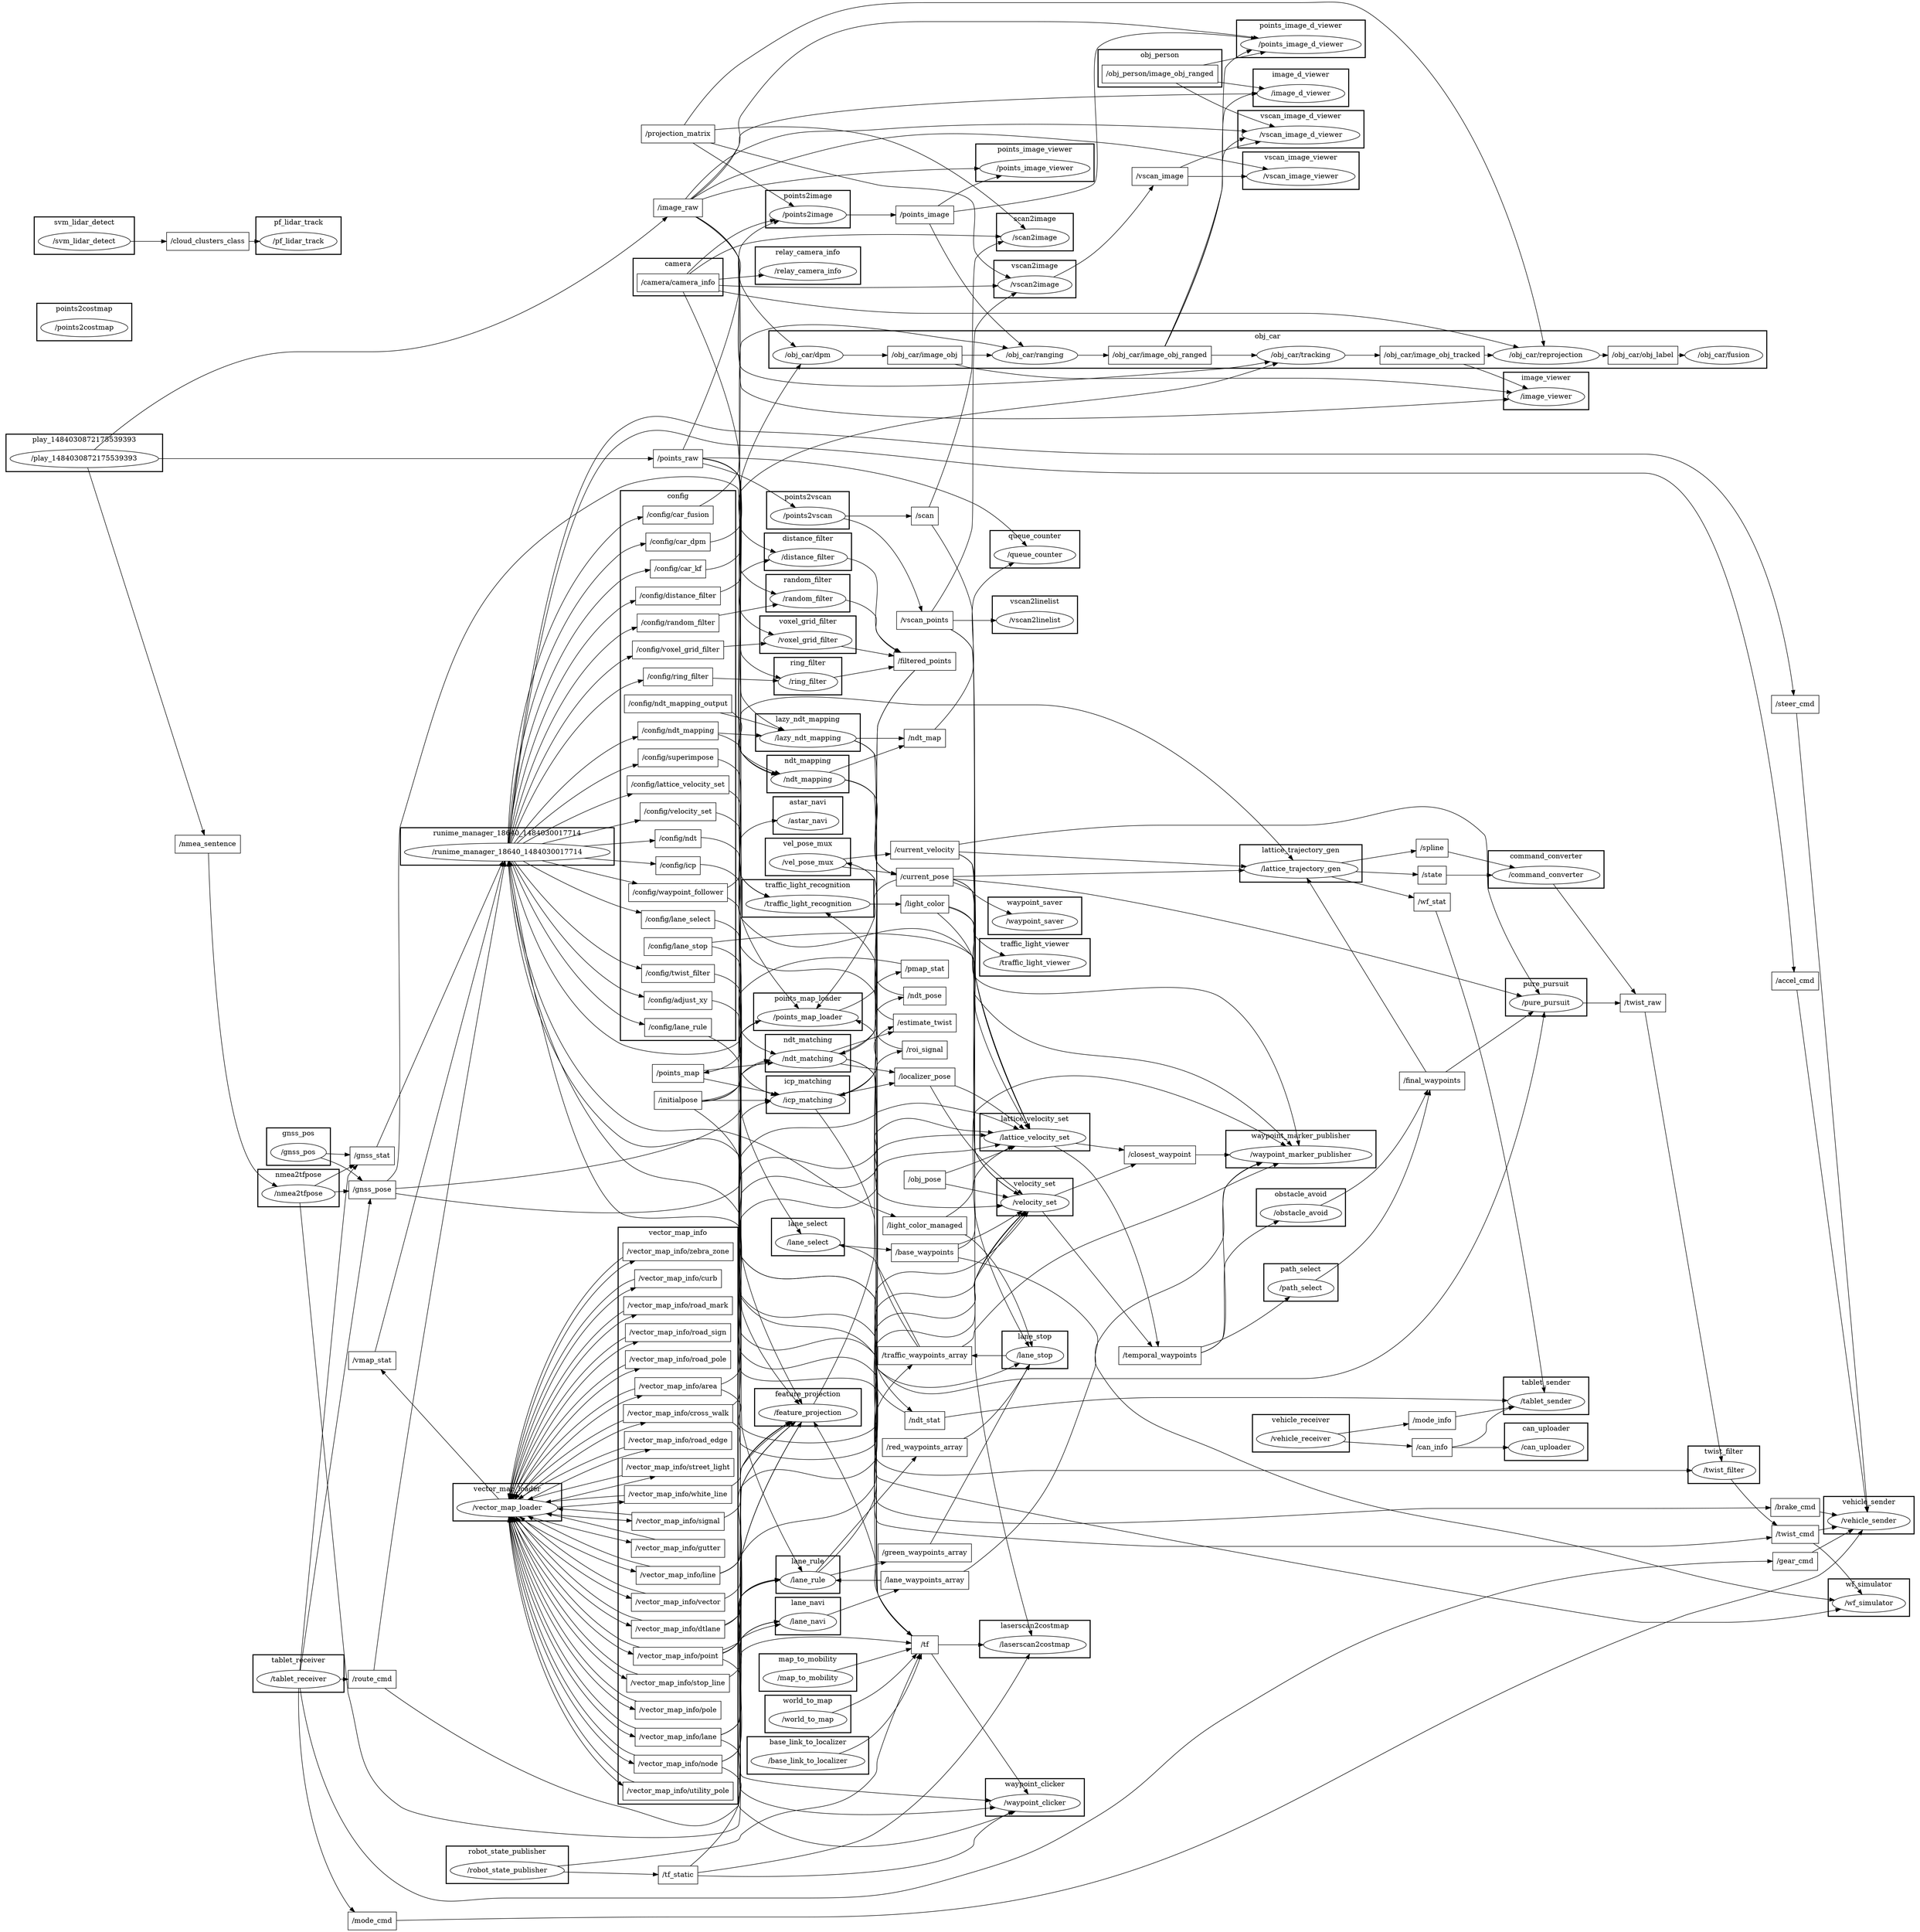digraph graphname {
	graph [bb="0,0,3140,3757.6",
		compound=True,
		rank=same,
		rankdir=LR,
		ranksep=0.2
	];
	node [label="\N"];
	subgraph cluster_config {
		graph [bb="1002,356,1190,1457",
			compound=True,
			label=config,
			lheight=0.21,
			lp="1096,1445.5",
			lwidth=0.49,
			rank=same,
			rankdir=LR,
			ranksep=0.2,
			style=bold
		];
		t__config_lattice_velocity_set		 [URL=topic_3A_config_lattice_velocity_set,
			height=0.5,
			label="/config/lattice_velocity_set",
			pos="1096,922",
			shape=box,
			width=2.2778];
		t__config_twist_filter		 [URL=topic_3A_config_twist_filter,
			height=0.5,
			label="/config/twist_filter",
			pos="1096,760",
			shape=box,
			width=1.6389];
		t__config_superimpose		 [URL=topic_3A_config_superimpose,
			height=0.5,
			label="/config/superimpose",
			pos="1096,1354",
			shape=box,
			width=1.7778];
		t__config_ndt_mapping		 [URL=topic_3A_config_ndt_mapping,
			height=0.5,
			label="/config/ndt_mapping",
			pos="1096,382",
			shape=box,
			width=1.8194];
		t__config_lane_select		 [URL=topic_3A_config_lane_select,
			height=0.5,
			label="/config/lane_select",
			pos="1096,1084",
			shape=box,
			width=1.6528];
		t__config_random_filter		 [URL=topic_3A_config_random_filter,
			height=0.5,
			label="/config/random_filter",
			pos="1096,544",
			shape=box,
			width=1.8611];
		t__config_distance_filter		 [URL=topic_3A_config_distance_filter,
			height=0.5,
			label="/config/distance_filter",
			pos="1096,490",
			shape=box,
			width=1.8889];
		t__config_icp		 [URL=topic_3A_config_icp,
			height=0.5,
			label="/config/icp",
			pos="1096,1192",
			shape=box,
			width=1.0417];
		t__config_adjust_xy		 [URL=topic_3A_config_adjust_xy,
			height=0.5,
			label="/config/adjust_xy",
			pos="1096,1300",
			shape=box,
			width=1.5417];
		t__config_lane_rule		 [URL=topic_3A_config_lane_rule,
			height=0.5,
			label="/config/lane_rule",
			pos="1096,1246",
			shape=box,
			width=1.5139];
		t__config_car_kf		 [URL=topic_3A_config_car_kf,
			height=0.5,
			label="/config/car_kf",
			pos="1096,814",
			shape=box,
			width=1.2917];
		t__config_car_fusion		 [URL=topic_3A_config_car_fusion,
			height=0.5,
			label="/config/car_fusion",
			pos="1096,1030",
			shape=box,
			width=1.6111];
		t__config_car_dpm		 [URL=topic_3A_config_car_dpm,
			height=0.5,
			label="/config/car_dpm",
			pos="1096,1408",
			shape=box,
			width=1.4861];
		t__config_waypoint_follower		 [URL=topic_3A_config_waypoint_follower,
			height=0.5,
			label="/config/waypoint_follower",
			pos="1096,706",
			shape=box,
			width=2.2361];
		t__config_voxel_grid_filter		 [URL=topic_3A_config_voxel_grid_filter,
			height=0.5,
			label="/config/voxel_grid_filter",
			pos="1096,652",
			shape=box,
			width=2.0833];
		t__config_lane_stop		 [URL=topic_3A_config_lane_stop,
			height=0.5,
			label="/config/lane_stop",
			pos="1096,868",
			shape=box,
			width=1.5278];
		t__config_ndt		 [URL=topic_3A_config_ndt,
			height=0.5,
			label="/config/ndt",
			pos="1096,1138",
			shape=box,
			width=1.0556];
		t__config_ring_filter		 [URL=topic_3A_config_ring_filter,
			height=0.5,
			label="/config/ring_filter",
			pos="1096,598",
			shape=box,
			width=1.5694];
		t__config_velocity_set		 [URL=topic_3A_config_velocity_set,
			height=0.5,
			label="/config/velocity_set",
			pos="1096,976",
			shape=box,
			width=1.7222];
		t__config_ndt_mapping_output		 [URL=topic_3A_config_ndt_mapping_output,
			height=0.5,
			label="/config/ndt_mapping_output",
			pos="1096,436",
			shape=box,
			width=2.3889];
	}
	subgraph cluster_obj_car {
		graph [bb="1244,3050,2888,3125",
			compound=True,
			label=obj_car,
			lheight=0.21,
			lp="2066,3113.5",
			lwidth=0.57,
			rank=same,
			rankdir=LR,
			ranksep=0.2,
			style=bold
		];
		t__obj_car_image_obj_ranged		 [URL=topic_3A_obj_car_image_obj_ranged,
			height=0.5,
			label="/obj_car/image_obj_ranged",
			pos="1887,3076",
			shape=box,
			width=2.3056];
		n__obj_car_tracking		 [URL=_obj_car_tracking,
			height=0.5,
			label="/obj_car/tracking",
			pos="2117,3076",
			shape=ellipse,
			width=1.9679];
		t__obj_car_image_obj_ranged -> n__obj_car_tracking		 [penwidth=1,
			pos="e,2045.8,3076 1970.3,3076 1991.6,3076 2014.4,3076 2035.6,3076"];
		t__obj_car_obj_label		 [URL=topic_3A_obj_car_obj_label,
			height=0.5,
			label="/obj_car/obj_label",
			pos="2680,3076",
			shape=box,
			width=1.5972];
		n__obj_car_fusion		 [URL=_obj_car_fusion,
			height=0.5,
			label="/obj_car/fusion",
			pos="2816,3076",
			shape=ellipse,
			width=1.7693];
		t__obj_car_obj_label -> n__obj_car_fusion		 [penwidth=1,
			pos="e,2752.1,3076 2737.8,3076 2739.2,3076 2740.5,3076 2741.8,3076"];
		t__obj_car_image_obj_tracked		 [URL=topic_3A_obj_car_image_obj_tracked,
			height=0.5,
			label="/obj_car/image_obj_tracked",
			pos="2331,3076",
			shape=box,
			width=2.3472];
		n__obj_car_reprojection		 [URL=_obj_car_reprojection,
			height=0.5,
			label="/obj_car/reprojection",
			pos="2519,3076",
			shape=ellipse,
			width=2.347];
		t__obj_car_image_obj_tracked -> n__obj_car_reprojection		 [penwidth=1,
			pos="e,2434.3,3076 2415.7,3076 2418.5,3076 2421.4,3076 2424.2,3076"];
		t__obj_car_image_obj		 [URL=topic_3A_obj_car_image_obj,
			height=0.5,
			label="/obj_car/image_obj",
			pos="1501,3076",
			shape=box,
			width=1.6944];
		n__obj_car_ranging		 [URL=_obj_car_ranging,
			height=0.5,
			label="/obj_car/ranging",
			pos="1681,3076",
			shape=ellipse,
			width=1.9137];
		t__obj_car_image_obj -> n__obj_car_ranging		 [penwidth=1,
			pos="e,1611.8,3076 1562.3,3076 1575,3076 1588.5,3076 1601.8,3076"];
		n__obj_car_tracking -> t__obj_car_image_obj_tracked		 [penwidth=1,
			pos="e,2246.4,3076 2188,3076 2203.5,3076 2220.1,3076 2236.4,3076"];
		n__obj_car_dpm		 [URL=_obj_car_dpm,
			height=0.5,
			label="/obj_car/dpm",
			pos="1310,3076",
			shape=ellipse,
			width=1.6068];
		n__obj_car_dpm -> t__obj_car_image_obj		 [penwidth=1,
			pos="e,1439.9,3076 1368,3076 1387.4,3076 1409.4,3076 1429.7,3076"];
		n__obj_car_ranging -> t__obj_car_image_obj_ranged		 [penwidth=1,
			pos="e,1803.8,3076 1749.9,3076 1764,3076 1779,3076 1793.7,3076"];
		n__obj_car_reprojection -> t__obj_car_obj_label		 [penwidth=1,
			pos="e,2622.3,3076 2603.7,3076 2606.5,3076 2609.4,3076 2612.2,3076"];
	}
	subgraph cluster_camera {
		graph [bb="1022,3461,1170,3536",
			compound=True,
			label=camera,
			lheight=0.21,
			lp="1096,3524.5",
			lwidth=0.56,
			rank=same,
			rankdir=LR,
			ranksep=0.2,
			style=bold
		];
		t__camera_camera_info		 [URL=topic_3A_camera_camera_info,
			height=0.5,
			label="/camera/camera_info",
			pos="1096,3487",
			shape=box,
			width=1.8333];
	}
	subgraph cluster_vector_map_info {
		graph [bb="998,1863,1194,3018",
			compound=True,
			label=vector_map_info,
			lheight=0.21,
			lp="1096,3006.5",
			lwidth=1.31,
			rank=same,
			rankdir=LR,
			ranksep=0.2,
			style=bold
		];
		t__vector_map_info_zebra_zone		 [URL=topic_3A_vector_map_info_zebra_zone,
			height=0.5,
			label="/vector_map_info/zebra_zone",
			pos="1096,2969",
			shape=box,
			width=2.4861];
		t__vector_map_info_curb		 [URL=topic_3A_vector_map_info_curb,
			height=0.5,
			label="/vector_map_info/curb",
			pos="1096,2915",
			shape=box,
			width=1.9583];
		t__vector_map_info_road_mark		 [URL=topic_3A_vector_map_info_road_mark,
			height=0.5,
			label="/vector_map_info/road_mark",
			pos="1096,2861",
			shape=box,
			width=2.4444];
		t__vector_map_info_road_sign		 [URL=topic_3A_vector_map_info_road_sign,
			height=0.5,
			label="/vector_map_info/road_sign",
			pos="1096,2807",
			shape=box,
			width=2.3611];
		t__vector_map_info_road_pole		 [URL=topic_3A_vector_map_info_road_pole,
			height=0.5,
			label="/vector_map_info/road_pole",
			pos="1096,2753",
			shape=box,
			width=2.375];
		t__vector_map_info_signal		 [URL=topic_3A_vector_map_info_signal,
			height=0.5,
			label="/vector_map_info/signal",
			pos="1096,2699",
			shape=box,
			width=2.0694];
		t__vector_map_info_lane		 [URL=topic_3A_vector_map_info_lane,
			height=0.5,
			label="/vector_map_info/lane",
			pos="1096,2159",
			shape=box,
			width=1.9444];
		t__vector_map_info_road_edge		 [URL=topic_3A_vector_map_info_road_edge,
			height=0.5,
			label="/vector_map_info/road_edge",
			pos="1096,2591",
			shape=box,
			width=2.4028];
		t__vector_map_info_street_light		 [URL=topic_3A_vector_map_info_street_light,
			height=0.5,
			label="/vector_map_info/street_light",
			pos="1096,2537",
			shape=box,
			width=2.4722];
		t__vector_map_info_line		 [URL=topic_3A_vector_map_info_line,
			height=0.5,
			label="/vector_map_info/line",
			pos="1096,2429",
			shape=box,
			width=1.9028];
		t__vector_map_info_node		 [URL=topic_3A_vector_map_info_node,
			height=0.5,
			label="/vector_map_info/node",
			pos="1096,1997",
			shape=box,
			width=1.9861];
		t__vector_map_info_gutter		 [URL=topic_3A_vector_map_info_gutter,
			height=0.5,
			label="/vector_map_info/gutter",
			pos="1096,2375",
			shape=box,
			width=2.0694];
		t__vector_map_info_stop_line		 [URL=topic_3A_vector_map_info_stop_line,
			height=0.5,
			label="/vector_map_info/stop_line",
			pos="1096,1943",
			shape=box,
			width=2.3194];
		t__vector_map_info_cross_walk		 [URL=topic_3A_vector_map_info_cross_walk,
			height=0.5,
			label="/vector_map_info/cross_walk",
			pos="1096,2267",
			shape=box,
			width=2.4722];
		t__vector_map_info_white_line		 [URL=topic_3A_vector_map_info_white_line,
			height=0.5,
			label="/vector_map_info/white_line",
			pos="1096,2645",
			shape=box,
			width=2.4167];
		t__vector_map_info_vector		 [URL=topic_3A_vector_map_info_vector,
			height=0.5,
			label="/vector_map_info/vector",
			pos="1096,2483",
			shape=box,
			width=2.0972];
		t__vector_map_info_point		 [URL=topic_3A_vector_map_info_point,
			height=0.5,
			label="/vector_map_info/point",
			pos="1096,2213",
			shape=box,
			width=2.0139];
		t__vector_map_info_pole		 [URL=topic_3A_vector_map_info_pole,
			height=0.5,
			label="/vector_map_info/pole",
			pos="1096,2051",
			shape=box,
			width=1.9444];
		t__vector_map_info_area		 [URL=topic_3A_vector_map_info_area,
			height=0.5,
			label="/vector_map_info/area",
			pos="1096,2105",
			shape=box,
			width=1.9444];
		t__vector_map_info_dtlane		 [URL=topic_3A_vector_map_info_dtlane,
			height=0.5,
			label="/vector_map_info/dtlane",
			pos="1096,2321",
			shape=box,
			width=2.0833];
		t__vector_map_info_utility_pole		 [URL=topic_3A_vector_map_info_utility_pole,
			height=0.5,
			label="/vector_map_info/utility_pole",
			pos="1096,1889",
			shape=box,
			width=2.4861];
	}
	subgraph cluster_obj_person {
		graph [bb="1786,3294,1988,3369",
			compound=True,
			label=obj_person,
			lheight=0.21,
			lp="1887,3357.5",
			lwidth=0.85,
			rank=same,
			rankdir=LR,
			ranksep=0.2,
			style=bold
		];
		t__obj_person_image_obj_ranged		 [URL=topic_3A_obj_person_image_obj_ranged,
			height=0.5,
			label="/obj_person/image_obj_ranged",
			pos="1887,3320",
			shape=box,
			width=2.5694];
	}
	subgraph cluster_twist_filter {
		graph [bb="2756,874,2876,949",
			compound=True,
			label=twist_filter,
			lheight=0.21,
			lp="2816,937.5",
			lwidth=0.83,
			rank=same,
			rankdir=LR,
			ranksep=0.2,
			style=bold
		];
		n__twist_filter		 [URL=_twist_filter,
			height=0.5,
			label="/twist_filter",
			pos="2816,900",
			shape=ellipse,
			width=1.4443];
	}
	subgraph cluster_waypoint_marker_publisher {
		graph [bb="1996,1696,2238,1771",
			compound=True,
			label=waypoint_marker_publisher,
			lheight=0.21,
			lp="2117,1759.5",
			lwidth=2.14,
			rank=same,
			rankdir=LR,
			ranksep=0.2,
			style=bold
		];
		n__waypoint_marker_publisher		 [URL=_waypoint_marker_publisher,
			height=0.5,
			label="/waypoint_marker_publisher",
			pos="2117,1722",
			shape=ellipse,
			width=3.1233];
	}
	subgraph cluster_wf_simulator {
		graph [bb="2989,1227,3127,1302",
			compound=True,
			label=wf_simulator,
			lheight=0.21,
			lp="3058,1290.5",
			lwidth=1.01,
			rank=same,
			rankdir=LR,
			ranksep=0.2,
			style=bold
		];
		n__wf_simulator		 [URL=_wf_simulator,
			height=0.5,
			label="/wf_simulator",
			pos="3058,1253",
			shape=ellipse,
			width=1.679];
	}
	subgraph cluster_can_uploader {
		graph [bb="2450,604,2588,679",
			compound=True,
			label=can_uploader,
			lheight=0.21,
			lp="2519,667.5",
			lwidth=1.01,
			rank=same,
			rankdir=LR,
			ranksep=0.2,
			style=bold
		];
		n__can_uploader		 [URL=_can_uploader,
			height=0.5,
			label="/can_uploader",
			pos="2519,630",
			shape=ellipse,
			width=1.679];
	}
	subgraph cluster_base_link_to_localizer {
		graph [bb="1209,2574,1411,2649",
			compound=True,
			label=base_link_to_localizer,
			lheight=0.21,
			lp="1310,2637.5",
			lwidth=1.71,
			rank=same,
			rankdir=LR,
			ranksep=0.2,
			style=bold
		];
		n__base_link_to_localizer		 [URL=_base_link_to_localizer,
			height=0.5,
			label="/base_link_to_localizer",
			pos="1310,2600",
			shape=ellipse,
			width=2.5817];
	}
	subgraph cluster_voxel_grid_filter {
		graph [bb="1229,549,1391,624",
			compound=True,
			label=voxel_grid_filter,
			lheight=0.21,
			lp="1310,612.5",
			lwidth=1.28,
			rank=same,
			rankdir=LR,
			ranksep=0.2,
			style=bold
		];
		n__voxel_grid_filter		 [URL=_voxel_grid_filter,
			height=0.5,
			label="/voxel_grid_filter",
			pos="1310,575",
			shape=ellipse,
			width=2.022];
	}
	subgraph cluster_lane_rule {
		graph [bb="1256,1877,1364,1952",
			compound=True,
			label=lane_rule,
			lheight=0.21,
			lp="1310,1940.5",
			lwidth=0.71,
			rank=same,
			rankdir=LR,
			ranksep=0.2,
			style=bold
		];
		n__lane_rule		 [URL=_lane_rule,
			height=0.5,
			label="/lane_rule",
			pos="1310,1903",
			shape=ellipse,
			width=1.2818];
	}
	subgraph cluster_points_image_d_viewer {
		graph [bb="2011,3301,2223,3376",
			compound=True,
			label=points_image_d_viewer,
			lheight=0.21,
			lp="2117,3364.5",
			lwidth=1.82,
			rank=same,
			rankdir=LR,
			ranksep=0.2,
			style=bold
		];
		n__points_image_d_viewer		 [URL=_points_image_d_viewer,
			height=0.5,
			label="/points_image_d_viewer",
			pos="2117,3327",
			shape=ellipse,
			width=2.7261];
	}
	subgraph cluster_image_viewer {
		graph [bb="2447,3172,2591,3247",
			compound=True,
			label=image_viewer,
			lheight=0.21,
			lp="2519,3235.5",
			lwidth=1.08,
			rank=same,
			rankdir=LR,
			ranksep=0.2,
			style=bold
		];
		n__image_viewer		 [URL=_image_viewer,
			height=0.5,
			label="/image_viewer",
			pos="2519,3198",
			shape=ellipse,
			width=1.7693];
	}
	subgraph cluster_pure_pursuit {
		graph [bb="2453,832,2585,907",
			compound=True,
			label=pure_pursuit,
			lheight=0.21,
			lp="2519,895.5",
			lwidth=0.96,
			rank=same,
			rankdir=LR,
			ranksep=0.2,
			style=bold
		];
		n__pure_pursuit		 [URL=_pure_pursuit,
			height=0.5,
			label="/pure_pursuit",
			pos="2519,858",
			shape=ellipse,
			width=1.6068];
	}
	subgraph cluster_command_converter {
		graph [bb="2424,915,2614,990",
			compound=True,
			label=command_converter,
			lheight=0.21,
			lp="2519,978.5",
			lwidth=1.57,
			rank=same,
			rankdir=LR,
			ranksep=0.2,
			style=bold
		];
		n__command_converter		 [URL=_command_converter,
			height=0.5,
			label="/command_converter",
			pos="2519,941",
			shape=ellipse,
			width=2.4012];
	}
	subgraph cluster_icp_matching {
		graph [bb="1240,1545,1380,1620",
			compound=True,
			label=icp_matching,
			lheight=0.21,
			lp="1310,1608.5",
			lwidth=1.04,
			rank=same,
			rankdir=LR,
			ranksep=0.2,
			style=bold
		];
		n__icp_matching		 [URL=_icp_matching,
			height=0.5,
			label="/icp_matching",
			pos="1310,1571",
			shape=ellipse,
			width=1.7151];
	}
	subgraph cluster_points2costmap {
		graph [bb="56,3560,210,3635",
			compound=True,
			label=points2costmap,
			lheight=0.21,
			lp="133,3623.5",
			lwidth=1.19,
			rank=same,
			rankdir=LR,
			ranksep=0.2,
			style=bold
		];
		n__points2costmap		 [URL=_points2costmap,
			height=0.5,
			label="/points2costmap",
			pos="133,3586",
			shape=ellipse,
			width=1.9137];
	}
	subgraph cluster_distance_filter {
		graph [bb="1238,300,1382,375",
			compound=True,
			label=distance_filter,
			lheight=0.21,
			lp="1310,363.5",
			lwidth=1.08,
			rank=same,
			rankdir=LR,
			ranksep=0.2,
			style=bold
		];
		n__distance_filter		 [URL=_distance_filter,
			height=0.5,
			label="/distance_filter",
			pos="1310,326",
			shape=ellipse,
			width=1.7693];
	}
	subgraph cluster_random_filter {
		graph [bb="1240,383,1380,458",
			compound=True,
			label=random_filter,
			lheight=0.21,
			lp="1310,446.5",
			lwidth=1.06,
			rank=same,
			rankdir=LR,
			ranksep=0.2,
			style=bold
		];
		n__random_filter		 [URL=_random_filter,
			height=0.5,
			label="/random_filter",
			pos="1310,409",
			shape=ellipse,
			width=1.7151];
	}
	subgraph cluster_points_image_viewer {
		graph [bb="1584,3370,1778,3445",
			compound=True,
			label=points_image_viewer,
			lheight=0.21,
			lp="1681,3433.5",
			lwidth=1.64,
			rank=same,
			rankdir=LR,
			ranksep=0.2,
			style=bold
		];
		n__points_image_viewer		 [URL=_points_image_viewer,
			height=0.5,
			label="/points_image_viewer",
			pos="1681,3396",
			shape=ellipse,
			width=2.4734];
	}
	subgraph cluster_waypoint_clicker {
		graph [bb="1599,2398,1763,2473",
			compound=True,
			label=waypoint_clicker,
			lheight=0.21,
			lp="1681,2461.5",
			lwidth=1.31,
			rank=same,
			rankdir=LR,
			ranksep=0.2,
			style=bold
		];
		n__waypoint_clicker		 [URL=_waypoint_clicker,
			height=0.5,
			label="/waypoint_clicker",
			pos="1681,2424",
			shape=ellipse,
			width=2.0582];
	}
	subgraph cluster_map_to_mobility {
		graph [bb="1227,2491,1393,2566",
			compound=True,
			label=map_to_mobility,
			lheight=0.21,
			lp="1310,2554.5",
			lwidth=1.32,
			rank=same,
			rankdir=LR,
			ranksep=0.2,
			style=bold
		];
		n__map_to_mobility		 [URL=_map_to_mobility,
			height=0.5,
			label="/map_to_mobility",
			pos="1310,2517",
			shape=ellipse,
			width=2.0762];
	}
	subgraph cluster_ndt_matching {
		graph [bb="1240,1462,1380,1537",
			compound=True,
			label=ndt_matching,
			lheight=0.21,
			lp="1310,1525.5",
			lwidth=1.06,
			rank=same,
			rankdir=LR,
			ranksep=0.2,
			style=bold
		];
		n__ndt_matching		 [URL=_ndt_matching,
			height=0.5,
			label="/ndt_matching",
			pos="1310,1488",
			shape=ellipse,
			width=1.7151];
	}
	subgraph cluster_world_to_map {
		graph [bb="1237,2408,1383,2483",
			compound=True,
			label=world_to_map,
			lheight=0.21,
			lp="1310,2471.5",
			lwidth=1.11,
			rank=same,
			rankdir=LR,
			ranksep=0.2,
			style=bold
		];
		n__world_to_map		 [URL=_world_to_map,
			height=0.5,
			label="/world_to_map",
			pos="1310,2434",
			shape=ellipse,
			width=1.8054];
	}
	subgraph cluster_robot_state_publisher {
		graph [bb="724,3076,918,3151",
			compound=True,
			label=robot_state_publisher,
			lheight=0.21,
			lp="821,3139.5",
			lwidth=1.64,
			rank=same,
			rankdir=LR,
			ranksep=0.2,
			style=bold
		];
		n__robot_state_publisher		 [URL=_robot_state_publisher,
			height=0.5,
			label="/robot_state_publisher",
			pos="821,3102",
			shape=ellipse,
			width=2.4734];
	}
	subgraph cluster_points2image {
		graph [bb="1241,3567,1379,3642",
			compound=True,
			label=points2image,
			lheight=0.21,
			lp="1310,3630.5",
			lwidth=1.03,
			rank=same,
			rankdir=LR,
			ranksep=0.2,
			style=bold
		];
		n__points2image		 [URL=_points2image,
			height=0.5,
			label="/points2image",
			pos="1310,3593",
			shape=ellipse,
			width=1.6971];
	}
	subgraph cluster_gnss_pos {
		graph [bb="426,1523,534,1598",
			compound=True,
			label=gnss_pos,
			lheight=0.21,
			lp="480,1586.5",
			lwidth=0.69,
			rank=same,
			rankdir=LR,
			ranksep=0.2,
			style=bold
		];
		n__gnss_pos		 [URL=_gnss_pos,
			height=0.5,
			label="/gnss_pos",
			pos="480,1549",
			shape=ellipse,
			width=1.2638];
	}
	subgraph cluster_obstacle_avoid {
		graph [bb="2043,1809,2191,1884",
			compound=True,
			label=obstacle_avoid,
			lheight=0.21,
			lp="2117,1872.5",
			lwidth=1.14,
			rank=same,
			rankdir=LR,
			ranksep=0.2,
			style=bold
		];
		n__obstacle_avoid		 [URL=_obstacle_avoid,
			height=0.5,
			label="/obstacle_avoid",
			pos="2117,1835",
			shape=ellipse,
			width=1.8234];
	}
	subgraph cluster_astar_navi {
		graph [bb="1252,1628,1368,1703",
			compound=True,
			label=astar_navi,
			lheight=0.21,
			lp="1310,1691.5",
			lwidth=0.78,
			rank=same,
			rankdir=LR,
			ranksep=0.2,
			style=bold
		];
		n__astar_navi		 [URL=_astar_navi,
			height=0.5,
			label="/astar_navi",
			pos="1310,1654",
			shape=ellipse,
			width=1.3721];
	}
	subgraph cluster_svm_lidar_detect {
		graph [bb="51,3400,215,3475",
			compound=True,
			label=svm_lidar_detect,
			lheight=0.21,
			lp="133,3463.5",
			lwidth=1.31,
			rank=same,
			rankdir=LR,
			ranksep=0.2,
			style=bold
		];
		n__svm_lidar_detect		 [URL=_svm_lidar_detect,
			height=0.5,
			label="/svm_lidar_detect",
			pos="133,3426",
			shape=ellipse,
			width=2.0582];
	}
	subgraph cluster_traffic_light_recognition {
		graph [bb="1202,2823,1418,2898",
			compound=True,
			label=traffic_light_recognition,
			lheight=0.21,
			lp="1310,2886.5",
			lwidth=1.85,
			rank=same,
			rankdir=LR,
			ranksep=0.2,
			style=bold
		];
		n__traffic_light_recognition		 [URL=_traffic_light_recognition,
			height=0.5,
			label="/traffic_light_recognition",
			pos="1310,2849",
			shape=ellipse,
			width=2.7623];
	}
	subgraph cluster_vscan_image_d_viewer {
		graph [bb="2012,3384,2222,3459",
			compound=True,
			label=vscan_image_d_viewer,
			lheight=0.21,
			lp="2117,3447.5",
			lwidth=1.79,
			rank=same,
			rankdir=LR,
			ranksep=0.2,
			style=bold
		];
		n__vscan_image_d_viewer		 [URL=_vscan_image_d_viewer,
			height=0.5,
			label="/vscan_image_d_viewer",
			pos="2117,3410",
			shape=ellipse,
			width=2.69];
	}
	subgraph cluster_laserscan2costmap {
		graph [bb="1593,2950,1769,3025",
			compound=True,
			label=laserscan2costmap,
			lheight=0.21,
			lp="1681,3013.5",
			lwidth=1.43,
			rank=same,
			rankdir=LR,
			ranksep=0.2,
			style=bold
		];
		n__laserscan2costmap		 [URL=_laserscan2costmap,
			height=0.5,
			label="/laserscan2costmap",
			pos="1681,2976",
			shape=ellipse,
			width=2.2026];
	}
	subgraph cluster_feature_projection {
		graph [bb="1224,2740,1396,2815",
			compound=True,
			label=feature_projection,
			lheight=0.21,
			lp="1310,2803.5",
			lwidth=1.39,
			rank=same,
			rankdir=LR,
			ranksep=0.2,
			style=bold
		];
		n__feature_projection		 [URL=_feature_projection,
			height=0.5,
			label="/feature_projection",
			pos="1310,2766",
			shape=ellipse,
			width=2.1484];
	}
	subgraph cluster_vector_map_loader {
		graph [bb="732,2376,910,2451",
			compound=True,
			label=vector_map_loader,
			lheight=0.21,
			lp="821,2439.5",
			lwidth=1.47,
			rank=same,
			rankdir=LR,
			ranksep=0.2,
			style=bold
		];
		n__vector_map_loader		 [URL=_vector_map_loader,
			height=0.5,
			label="/vector_map_loader",
			pos="821,2402",
			shape=ellipse,
			width=2.2567];
	}
	subgraph cluster_runime_manager_18640_1484030017714 {
		graph [bb="652,896,990,971",
			compound=True,
			label=runime_manager_18640_1484030017714,
			lheight=0.21,
			lp="821,959.5",
			lwidth=3.18,
			rank=same,
			rankdir=LR,
			ranksep=0.2,
			style=bold
		];
		n__runime_manager_18640_1484030017714		 [URL=_runime_manager_18640_1484030017714,
			height=0.5,
			label="/runime_manager_18640_1484030017714",
			pos="821,922",
			shape=ellipse,
			width=4.4774];
	}
	subgraph cluster_ring_filter {
		graph [bb="1253,466,1367,541",
			compound=True,
			label=ring_filter,
			lheight=0.21,
			lp="1310,529.5",
			lwidth=0.76,
			rank=same,
			rankdir=LR,
			ranksep=0.2,
			style=bold
		];
		n__ring_filter		 [URL=_ring_filter,
			height=0.5,
			label="/ring_filter",
			pos="1310,492",
			shape=ellipse,
			width=1.354];
	}
	subgraph cluster_tablet_receiver {
		graph [bb="406,1440,554,1515",
			compound=True,
			label=tablet_receiver,
			lheight=0.21,
			lp="480,1503.5",
			lwidth=1.12,
			rank=same,
			rankdir=LR,
			ranksep=0.2,
			style=bold
		];
		n__tablet_receiver		 [URL=_tablet_receiver,
			height=0.5,
			label="/tablet_receiver",
			pos="480,1466",
			shape=ellipse,
			width=1.8234];
	}
	subgraph cluster_traffic_light_viewer {
		graph [bb="1590,2511,1772,2586",
			compound=True,
			label=traffic_light_viewer,
			lheight=0.21,
			lp="1681,2574.5",
			lwidth=1.51,
			rank=same,
			rankdir=LR,
			ranksep=0.2,
			style=bold
		];
		n__traffic_light_viewer		 [URL=_traffic_light_viewer,
			height=0.5,
			label="/traffic_light_viewer",
			pos="1681,2537",
			shape=ellipse,
			width=2.3109];
	}
	subgraph cluster_scan2image {
		graph [bb="1618,3453,1744,3528",
			compound=True,
			label=scan2image,
			lheight=0.21,
			lp="1681,3516.5",
			lwidth=0.90,
			rank=same,
			rankdir=LR,
			ranksep=0.2,
			style=bold
		];
		n__scan2image		 [URL=_scan2image,
			height=0.5,
			label="/scan2image",
			pos="1681,3479",
			shape=ellipse,
			width=1.5346];
	}
	subgraph cluster_tablet_sender {
		graph [bb="2451,722,2587,797",
			compound=True,
			label=tablet_sender,
			lheight=0.21,
			lp="2519,785.5",
			lwidth=1.01,
			rank=same,
			rankdir=LR,
			ranksep=0.2,
			style=bold
		];
		n__tablet_sender		 [URL=_tablet_sender,
			height=0.5,
			label="/tablet_sender",
			pos="2519,748",
			shape=ellipse,
			width=1.661];
	}
	subgraph cluster_vscan_image_viewer {
		graph [bb="2021,3520,2213,3595",
			compound=True,
			label=vscan_image_viewer,
			lheight=0.21,
			lp="2117,3583.5",
			lwidth=1.60,
			rank=same,
			rankdir=LR,
			ranksep=0.2,
			style=bold
		];
		n__vscan_image_viewer		 [URL=_vscan_image_viewer,
			height=0.5,
			label="/vscan_image_viewer",
			pos="2117,3546",
			shape=ellipse,
			width=2.4373];
	}
	subgraph cluster_velocity_set {
		graph [bb="1617,1946,1745,2021",
			compound=True,
			label=velocity_set,
			lheight=0.21,
			lp="1681,2009.5",
			lwidth=0.92,
			rank=same,
			rankdir=LR,
			ranksep=0.2,
			style=bold
		];
		n__velocity_set		 [URL=_velocity_set,
			height=0.5,
			label="/velocity_set",
			pos="1681,1972",
			shape=ellipse,
			width=1.5526];
	}
	subgraph cluster_points_map_loader {
		graph [bb="1221,1711,1399,1786",
			compound=True,
			label=points_map_loader,
			lheight=0.21,
			lp="1310,1774.5",
			lwidth=1.46,
			rank=same,
			rankdir=LR,
			ranksep=0.2,
			style=bold
		];
		n__points_map_loader		 [URL=_points_map_loader,
			height=0.5,
			label="/points_map_loader",
			pos="1310,1737",
			shape=ellipse,
			width=2.2567];
	}
	subgraph cluster_lane_navi {
		graph [bb="1254,1794,1366,1869",
			compound=True,
			label=lane_navi,
			lheight=0.21,
			lp="1310,1857.5",
			lwidth=0.74,
			rank=same,
			rankdir=LR,
			ranksep=0.2,
			style=bold
		];
		n__lane_navi		 [URL=_lane_navi,
			height=0.5,
			label="/lane_navi",
			pos="1310,1820",
			shape=ellipse,
			width=1.3179];
	}
	subgraph cluster_path_select {
		graph [bb="2056,1892,2178,1967",
			compound=True,
			label=path_select,
			lheight=0.21,
			lp="2117,1955.5",
			lwidth=0.85,
			rank=same,
			rankdir=LR,
			ranksep=0.2,
			style=bold
		];
		n__path_select		 [URL=_path_select,
			height=0.5,
			label="/path_select",
			pos="2117,1918",
			shape=ellipse,
			width=1.4624];
	}
	subgraph cluster_vscan2linelist {
		graph [bb="1611,2625,1751,2700",
			compound=True,
			label=vscan2linelist,
			lheight=0.21,
			lp="1681,2688.5",
			lwidth=1.04,
			rank=same,
			rankdir=LR,
			ranksep=0.2,
			style=bold
		];
		n__vscan2linelist		 [URL=_vscan2linelist,
			height=0.5,
			label="/vscan2linelist",
			pos="1681,2651",
			shape=ellipse,
			width=1.7151];
	}
	subgraph cluster_vehicle_receiver {
		graph [bb="2037,738,2197,813",
			compound=True,
			label=vehicle_receiver,
			lheight=0.21,
			lp="2117,801.5",
			lwidth=1.25,
			rank=same,
			rankdir=LR,
			ranksep=0.2,
			style=bold
		];
		n__vehicle_receiver		 [URL=_vehicle_receiver,
			height=0.5,
			label="/vehicle_receiver",
			pos="2117,764",
			shape=ellipse,
			width=1.9859];
	}
	subgraph cluster_lazy_ndt_mapping {
		graph [bb="1222,217,1398,292",
			compound=True,
			label=lazy_ndt_mapping,
			lheight=0.21,
			lp="1310,280.5",
			lwidth=1.42,
			rank=same,
			rankdir=LR,
			ranksep=0.2,
			style=bold
		];
		n__lazy_ndt_mapping		 [URL=_lazy_ndt_mapping,
			height=0.5,
			label="/lazy_ndt_mapping",
			pos="1310,243",
			shape=ellipse,
			width=2.2026];
	}
	subgraph cluster_vehicle_sender {
		graph [bb="2984,639,3132,714",
			compound=True,
			label=vehicle_sender,
			lheight=0.21,
			lp="3058,702.5",
			lwidth=1.14,
			rank=same,
			rankdir=LR,
			ranksep=0.2,
			style=bold
		];
		n__vehicle_sender		 [URL=_vehicle_sender,
			height=0.5,
			label="/vehicle_sender",
			pos="3058,665",
			shape=ellipse,
			width=1.8234];
	}
	subgraph cluster_lane_select {
		graph [bb="1250,1311,1370,1386",
			compound=True,
			label=lane_select,
			lheight=0.21,
			lp="1310,1374.5",
			lwidth=0.85,
			rank=same,
			rankdir=LR,
			ranksep=0.2,
			style=bold
		];
		n__lane_select		 [URL=_lane_select,
			height=0.5,
			label="/lane_select",
			pos="1310,1337",
			shape=ellipse,
			width=1.4443];
	}
	subgraph cluster_ndt_mapping {
		graph [bb="1242,134,1378,209",
			compound=True,
			label=ndt_mapping,
			lheight=0.21,
			lp="1310,197.5",
			lwidth=1.01,
			rank=same,
			rankdir=LR,
			ranksep=0.2,
			style=bold
		];
		n__ndt_mapping		 [URL=_ndt_mapping,
			height=0.5,
			label="/ndt_mapping",
			pos="1310,160",
			shape=ellipse,
			width=1.661];
	}
	subgraph cluster_relay_camera_info {
		graph [bb="1222,3484,1398,3559",
			compound=True,
			label=relay_camera_info,
			lheight=0.21,
			lp="1310,3547.5",
			lwidth=1.43,
			rank=same,
			rankdir=LR,
			ranksep=0.2,
			style=bold
		];
		n__relay_camera_info		 [URL=_relay_camera_info,
			height=0.5,
			label="/relay_camera_info",
			pos="1310,3510",
			shape=ellipse,
			width=2.2026];
	}
	subgraph cluster_lane_stop {
		graph [bb="1626,1750,1736,1825",
			compound=True,
			label=lane_stop,
			lheight=0.21,
			lp="1681,1813.5",
			lwidth=0.72,
			rank=same,
			rankdir=LR,
			ranksep=0.2,
			style=bold
		];
		n__lane_stop		 [URL=_lane_stop,
			height=0.5,
			label="/lane_stop",
			pos="1681,1776",
			shape=ellipse,
			width=1.2999];
	}
	subgraph cluster_points2vscan {
		graph [bb="1243,2657,1377,2732",
			compound=True,
			label=points2vscan,
			lheight=0.21,
			lp="1310,2720.5",
			lwidth=0.99,
			rank=same,
			rankdir=LR,
			ranksep=0.2,
			style=bold
		];
		n__points2vscan		 [URL=_points2vscan,
			height=0.5,
			label="/points2vscan",
			pos="1310,2683",
			shape=ellipse,
			width=1.6429];
	}
	subgraph cluster_lattice_trajectory_gen {
		graph [bb="2019,821,2215,896",
			compound=True,
			label=lattice_trajectory_gen,
			lheight=0.21,
			lp="2117,884.5",
			lwidth=1.64,
			rank=same,
			rankdir=LR,
			ranksep=0.2,
			style=bold
		];
		n__lattice_trajectory_gen		 [URL=_lattice_trajectory_gen,
			height=0.5,
			label="/lattice_trajectory_gen",
			pos="2117,847",
			shape=ellipse,
			width=2.4914];
	}
	subgraph cluster_queue_counter {
		graph [bb="1608,59,1754,134",
			compound=True,
			label=queue_counter,
			lheight=0.21,
			lp="1681,122.5",
			lwidth=1.11,
			rank=same,
			rankdir=LR,
			ranksep=0.2,
			style=bold
		];
		n__queue_counter		 [URL=_queue_counter,
			height=0.5,
			label="/queue_counter",
			pos="1681,85",
			shape=ellipse,
			width=1.8054];
	}
	subgraph cluster_nmea2tfpose {
		graph [bb="413,1606,547,1681",
			compound=True,
			label=nmea2tfpose,
			lheight=0.21,
			lp="480,1669.5",
			lwidth=0.97,
			rank=same,
			rankdir=LR,
			ranksep=0.2,
			style=bold
		];
		n__nmea2tfpose		 [URL=_nmea2tfpose,
			height=0.5,
			label="/nmea2tfpose",
			pos="480,1632",
			shape=ellipse,
			width=1.6249];
	}
	subgraph cluster_image_d_viewer {
		graph [bb="2037,3218,2197,3293",
			compound=True,
			label=image_d_viewer,
			lheight=0.21,
			lp="2117,3281.5",
			lwidth=1.26,
			rank=same,
			rankdir=LR,
			ranksep=0.2,
			style=bold
		];
		n__image_d_viewer		 [URL=_image_d_viewer,
			height=0.5,
			label="/image_d_viewer",
			pos="2117,3244",
			shape=ellipse,
			width=2.004];
	}
	subgraph cluster_pf_lidar_track {
		graph [bb="409,3400,551,3475",
			compound=True,
			label=pf_lidar_track,
			lheight=0.21,
			lp="480,3463.5",
			lwidth=1.07,
			rank=same,
			rankdir=LR,
			ranksep=0.2,
			style=bold
		];
		n__pf_lidar_track		 [URL=_pf_lidar_track,
			height=0.5,
			label="/pf_lidar_track",
			pos="480,3426",
			shape=ellipse,
			width=1.7512];
	}
	subgraph cluster_lattice_velocity_set {
		graph [bb="1592,1863,1770,1938",
			compound=True,
			label=lattice_velocity_set,
			lheight=0.21,
			lp="1681,1926.5",
			lwidth=1.47,
			rank=same,
			rankdir=LR,
			ranksep=0.2,
			style=bold
		];
		n__lattice_velocity_set		 [URL=_lattice_velocity_set,
			height=0.5,
			label="/lattice_velocity_set",
			pos="1681,1889",
			shape=ellipse,
			width=2.2567];
	}
	subgraph cluster_vscan2image {
		graph [bb="1613,3638,1749,3713",
			compound=True,
			label=vscan2image,
			lheight=0.21,
			lp="1681,3701.5",
			lwidth=1.00,
			rank=same,
			rankdir=LR,
			ranksep=0.2,
			style=bold
		];
		n__vscan2image		 [URL=_vscan2image,
			height=0.5,
			label="/vscan2image",
			pos="1681,3664",
			shape=ellipse,
			width=1.661];
	}
	subgraph cluster_waypoint_saver {
		graph [bb="1604,473,1758,548",
			compound=True,
			label=waypoint_saver,
			lheight=0.21,
			lp="1681,536.5",
			lwidth=1.19,
			rank=same,
			rankdir=LR,
			ranksep=0.2,
			style=bold
		];
		n__waypoint_saver		 [URL=_waypoint_saver,
			height=0.5,
			label="/waypoint_saver",
			pos="1681,499",
			shape=ellipse,
			width=1.9137];
	}
	subgraph cluster_play_1484030872175539393 {
		graph [bb="8,1606,258,1681",
			compound=True,
			label=play_1484030872175539393,
			lheight=0.21,
			lp="133,1669.5",
			lwidth=2.21,
			rank=same,
			rankdir=LR,
			ranksep=0.2,
			style=bold
		];
		n__play_1484030872175539393		 [URL=_play_1484030872175539393,
			height=0.5,
			label="/play_1484030872175539393",
			pos="133,1632",
			shape=ellipse,
			width=3.2317];
	}
	subgraph cluster_vel_pose_mux {
		graph [bb="1608,1273,1754,1348",
			compound=True,
			label=vel_pose_mux,
			lheight=0.21,
			lp="1681,1336.5",
			lwidth=1.11,
			rank=same,
			rankdir=LR,
			ranksep=0.2,
			style=bold
		];
		n__vel_pose_mux		 [URL=_vel_pose_mux,
			height=0.5,
			label="/vel_pose_mux",
			pos="1681,1299",
			shape=ellipse,
			width=1.8054];
	}
	t__config_lattice_velocity_set -> n__lattice_velocity_set	 [penwidth=1,
		pos="e,1637.3,1873.6 1178.4,935.5 1184.3,939.07 1189.7,943.51 1194,949 1209.3,968.47 1186.9,1152.3 1202,1172 1263.1,1251.8 1355.1,1160.6 1418,1239 1431.7,1256 1413,1319.5 1426,1337 1468.7,1394.5 1535.1,1337.2 1576,1396 1589.7,1415.8 1572.1,1808.1 1584,1829 1593.9,1846.5 1611.2,1859.6 1628.4,1869"];
	t__config_twist_filter -> n__twist_filter	 [penwidth=1,
		pos="e,2788.3,915.46 1155.2,769.88 1168.7,773.83 1182.4,779.34 1194,787 1198.7,790.14 1197.8,793.19 1202,797 1289.9,876.25 1314.3,901.9 1426,941 1598.9,1001.5 2063.1,1015.7 2246,1025 2321.5,1028.9 2340.7,1030.9 2416,1025 2504.8,1018.1 2528.8,1020 2614,994 2674.5,975.51 2740.2,942.03 2779.4,920.42"];
	t__config_superimpose -> n__traffic_light_recognition	 [penwidth=1,
		pos="e,1227.9,2838.8 1160.2,1359.2 1173.3,1363.3 1185.7,1370.1 1194,1381 1206.1,1396.9 1189.9,2803.1 1202,2819 1206.6,2825.1 1212.4,2830 1218.8,2833.9"];
	t__config_ndt_mapping -> n__lazy_ndt_mapping	 [penwidth=1,
		pos="e,1271.7,258.94 1116.5,363.76 1136.8,345.28 1170.1,316.57 1202,296 1221,283.73 1243.3,272.29 1262.5,263.2"];
	t__config_ndt_mapping -> n__ndt_mapping	 [penwidth=1,
		pos="e,1265.6,172.19 1112.6,363.6 1133.8,337.76 1171.6,288.57 1194,241 1199.5,229.29 1193.7,222.94 1202,213 1216,196.16 1236.7,184.2 1256.2,175.95"];
	t__config_lane_select -> n__lane_select	 [penwidth=1,
		pos="e,1258.4,1334.3 1155.7,1088.2 1170.3,1092.1 1184.6,1099.1 1194,1111 1207.4,1127.9 1188.8,1288 1202,1305 1213.3,1319.5 1230.9,1327.7 1248.6,1332.2"];
	t__config_random_filter -> n__random_filter	 [penwidth=1,
		pos="e,1263.1,420.83 1163.4,536.5 1175,532.36 1185.9,526.18 1194,517 1210.3,498.46 1187.5,481.99 1202,462 1214.6,444.62 1234.5,432.63 1253.8,424.51"];
	t__config_distance_filter -> n__distance_filter	 [penwidth=1,
		pos="e,1261.9,337.83 1164.3,482.63 1175.6,478.47 1186.3,472.25 1194,463 1206,448.62 1191.4,394.44 1202,379 1214,361.62 1233.3,349.68 1252.3,341.6"];
	t__config_icp -> n__icp_matching	 [penwidth=1,
		pos="e,1249.2,1567.6 1133.7,1192.1 1154.9,1194.3 1179.9,1200.9 1194,1219 1216,1247.2 1180,1512.8 1202,1541 1211.2,1552.9 1224.8,1560.3 1239.1,1564.9"];
	t__config_adjust_xy -> n__feature_projection	 [penwidth=1,
		pos="e,1237.6,2759.6 1151.6,1302.9 1167.8,1306.6 1183.9,1313.7 1194,1327 1217.8,1358.1 1178.3,2704.9 1202,2736 1208.8,2744.9 1217.9,2751.3 1228.1,2755.8"];
	t__config_lane_rule -> n__lane_rule	 [penwidth=1,
		pos="e,1263.8,1902.3 1150.5,1248.7 1167.1,1252.4 1183.6,1259.5 1194,1273 1214.3,1299.4 1181.7,1846.6 1202,1873 1214.3,1889 1234.3,1896.9 1253.7,1900.7"];
	t__config_car_kf -> n__obj_car_tracking	 [penwidth=1,
		pos="e,2108.9,3058 1142.7,815.46 1161.5,818.57 1181.7,825.64 1194,841 1216.2,868.8 1180.3,972.8 1202,1001 1308.4,1139.2 1420.6,1040.7 1576,1120 1675.4,1170.7 1727.1,1169.7 1778,1269 1786.2,1285 1783.4,1898.2 1786,1916 1853.8,2381 2056.3,2922.2 2105.3,3048.6"];
	t__config_car_fusion -> n__obj_car_ranging	 [penwidth=1,
		pos="e,1630.5,3063.7 1154.2,1033.8 1169.4,1037.7 1184.2,1044.7 1194,1057 1208.2,1075 1187.2,1245.5 1202,1263 1265.4,1337.7 1354.7,1232.2 1418,1307 1434.7,1326.8 1409.9,1519.7 1426,1540 1469,1594 1533.8,1525.4 1576,1580 1588.3,1595.9 1573.3,3012 1584,3029 1592.7,3042.8 1606.7,3052.7 1621.3,3059.7"];
	t__config_car_dpm -> n__obj_car_dpm	 [penwidth=1,
		pos="e,1293.4,3058.3 1128.8,1426 1151.6,1441 1180.6,1464.5 1194,1494 1210.1,1529.6 1191.2,2864.4 1202,2902 1218.6,2960.2 1260.7,3018.2 1286.8,3050.3"];
	t__config_waypoint_follower -> n__pure_pursuit	 [penwidth=1,
		pos="e,2468,849.44 1176.5,709.76 1257.8,713.28 1387.7,718 1500,718 1500,718 1500,718 1888,718 2043.7,718 2124.1,627.8 2238,734 2260.6,755.06 2225.1,780.27 2246,803 2253.2,810.83 2379.9,834.02 2457.8,847.66"];
	t__config_waypoint_follower -> n__lattice_trajectory_gen	 [penwidth=1,
		pos="e,2027.9,844.75 1164,724.02 1174.1,726.92 1184.3,729.97 1194,733 1331.5,776.12 1355.9,840 1500,840 1500,840 1500,840 1682,840 1797.3,840 1929.7,842.5 2017.7,844.51"];
	t__config_voxel_grid_filter -> n__voxel_grid_filter	 [penwidth=1,
		pos="e,1275.8,590.91 1166.3,633.99 1175.6,631.18 1185.1,628.16 1194,625 1218.5,616.32 1245.1,604.86 1266.6,595.11"];
	t__config_lane_stop -> n__waypoint_marker_publisher	 [penwidth=1,
		pos="e,2114.5,1703.8 1151.1,871.32 1167.2,875.06 1183.4,882.1 1194,895 1209,913.26 1185.9,983.7 1202,1001 1378.2,1190.6 1543.3,977.88 1778,1087 1890.8,1139.4 1921.6,1166.8 1988,1272 2077.4,1413.8 2105.9,1619.4 2113.5,1693.8"];
	t__config_lane_stop -> n__lane_stop	 [penwidth=1,
		pos="e,1680.4,1757.7 1151.1,871.02 1167.4,874.73 1183.6,881.82 1194,895 1209.1,914.21 1187.9,1095 1202,1115 1261.5,1199.4 1355.9,1118.4 1418,1201 1439.8,1229.9 1406,1251.9 1426,1282 1468,1345.1 1529.5,1303.2 1576,1363 1669.1,1482.6 1679.8,1675.5 1680.3,1747.6"];
	t__config_ndt -> n__ndt_matching	 [penwidth=1,
		pos="e,1281.3,1471.8 1134.1,1138.2 1155.1,1140.5 1179.9,1147.2 1194,1165 1209.5,1184.6 1191.5,1367.3 1202,1390 1216.9,1422.3 1248,1448.8 1272.8,1466.1"];
	t__config_ring_filter -> n__ring_filter	 [penwidth=1,
		pos="e,1270.5,502.59 1152.7,592.37 1167.7,588.42 1182.9,581.85 1194,571 1202.7,562.57 1194.2,554.21 1202,545 1217.3,527 1240.2,514.53 1260.9,506.22"];
	t__config_velocity_set -> n__velocity_set	 [penwidth=1,
		pos="e,1626.9,1967.4 1158.2,980.87 1172,984.93 1185.1,991.75 1194,1003 1208.9,1021.9 1186.9,1201.2 1202,1220 1264,1297.5 1356,1199.4 1418,1277 1433.8,1296.7 1410.5,1484.1 1426,1504 1468.7,1558.6 1533.7,1492 1576,1547 1589.4,1564.4 1570.8,1924.4 1584,1942 1592.1,1952.8 1604.2,1959.9 1617,1964.4"];
	t__config_ndt_mapping_output -> n__lazy_ndt_mapping	 [penwidth=1,
		pos="e,1257,256.46 1182.1,419.82 1186.6,416.77 1190.6,413.2 1194,409 1209.9,389.5 1188,316.91 1202,296 1212.8,279.95 1229.9,268.56 1247.3,260.56"];
	t__config_ndt_mapping_output -> n__ndt_mapping	 [penwidth=1,
		pos="e,1262.5,171.12 1182.3,419.93 1186.7,416.86 1190.6,413.25 1194,409 1207.5,391.92 1190.1,231.28 1202,213 1213.7,194.92 1233.6,182.78 1253,174.74"];
	t__obj_car_image_obj_ranged -> n__points_image_d_viewer	 [penwidth=1,
		pos="e,2030.9,3318.3 1900.2,3094.2 1921.2,3126.4 1964.2,3195.7 1988,3260 1993.9,3275.8 1984.3,3284.9 1996,3297 2003.2,3304.5 2012.1,3310.2 2021.6,3314.6"];
	t__obj_car_image_obj_ranged -> n__vscan_image_d_viewer	 [penwidth=1,
		pos="e,2029.5,3402.2 1899.1,3094.1 1920.6,3129.9 1967.3,3213.2 1988,3290 1993.2,3309.4 1983,3364.7 1996,3380 2002.6,3387.8 2011,3393.7 2020.1,3398.2"];
	t__obj_car_image_obj_ranged -> n__image_d_viewer	 [penwidth=1,
		pos="e,2092.9,3227 1912.8,3094.3 1954.7,3125.1 2039.1,3187.3 2084.8,3221"];
	t__obj_car_image_obj_tracked -> n__image_viewer	 [penwidth=1,
		pos="e,2492.8,3181.5 2359.4,3094 2392.6,3115.8 2448.4,3152.4 2484.2,3175.8"];
	t__obj_car_image_obj -> n__image_viewer	 [penwidth=1,
		pos="e,2457.2,3193.5 1551,3094 1561.7,3097.5 1573.2,3100.7 1584,3103 1749.1,3138.2 2258.8,3178.6 2447.1,3192.8"];
	t__obj_pose	 [URL=topic_3A_obj_pose,
		height=0.5,
		label="/obj_pose",
		pos="1501,2152",
		shape=box,
		width=0.95833];
	t__obj_pose -> n__velocity_set	 [penwidth=1,
		pos="e,1671.6,1989.9 1535.8,2141.8 1549.3,2136.7 1564.3,2129.5 1576,2120 1617.7,2086.1 1650.1,2031.4 1667,1998.8"];
	t__obj_pose -> n__lattice_velocity_set	 [penwidth=1,
		pos="e,1633,1903.6 1535.5,2145.9 1550.4,2141.3 1566.7,2133.5 1576,2120 1598.5,2087.4 1563.1,1975.6 1584,1942 1593.3,1927.1 1608.4,1916 1623.8,1908"];
	t__closest_waypoint	 [URL=topic_3A_closest_waypoint,
		height=0.5,
		label="/closest_waypoint",
		pos="1887,1835",
		shape=box,
		width=1.5833];
	t__closest_waypoint -> n__waypoint_marker_publisher	 [penwidth=1,
		pos="e,2081.2,1739.2 1924.4,1817 1964.6,1797.1 2029.2,1765 2072.2,1743.7"];
	t__brake_cmd	 [URL=topic_3A_brake_cmd,
		height=0.5,
		label="/brake_cmd",
		pos="1096,1521",
		shape=box,
		width=1.125];
	t__brake_cmd -> n__vehicle_sender	 [penwidth=1,
		pos="e,3055.4,683.19 1136.8,1505.2 1156.8,1495.3 1179.7,1480.7 1194,1461 1202.9,1448.8 1191,1438.3 1202,1428 1273.1,1361.3 1354.2,1463.7 1418,1390 1437.6,1367.3 1405.4,1141.8 1426,1120 1489,1053.1 2153.7,1082 2518,1082 2518,1082 2518,1082 2817,1082 2996.8,1082 3043.9,787.25 3054.4,693.36"];
	t__filtered_points	 [URL=topic_3A_filtered_points,
		height=0.5,
		label="/filtered_points",
		pos="1501,596",
		shape=box,
		width=1.375];
	t__filtered_points -> n__icp_matching	 [penwidth=1,
		pos="e,1370.9,1567.7 1493.8,614.09 1478.6,659.38 1439.9,781.56 1426,887 1423.6,905.01 1429.1,1526.6 1418,1541 1408.8,1552.9 1395.3,1560.4 1381,1565"];
	t__filtered_points -> n__ndt_matching	 [penwidth=1,
		pos="e,1338.9,1471.9 1493.8,614.09 1478.7,659.39 1440,781.59 1426,887 1422.3,914.7 1429.5,1364.5 1418,1390 1403.4,1422.5 1372.3,1449 1347.4,1466.2"];
	t__light_color	 [URL=topic_3A_light_color,
		height=0.5,
		label="/light_color",
		pos="1501,2535",
		shape=box,
		width=1.1111];
	t__light_color -> n__waypoint_marker_publisher	 [penwidth=1,
		pos="e,2075,1738.9 1541.2,2520 1554.6,2515.4 1569.8,2510.5 1584,2507 1668.7,2486.2 1710.3,2532.1 1778,2477 1984.5,2309 1931.2,2176.1 1988,1916 1993.3,1891.8 1983.7,1826.5 1996,1805 2011.6,1777.7 2040.3,1757.3 2065.8,1743.6"];
	t__light_color -> n__traffic_light_viewer	 [penwidth=1,
		pos="e,1597.6,2536.1 1541.1,2535.4 1554.9,2535.6 1571.1,2535.8 1587.4,2536"];
	t__light_color -> n__lane_stop	 [penwidth=1,
		pos="e,1652.8,1790.7 1541.2,2526.7 1554.5,2521.8 1568,2514.1 1576,2502 1595.6,2472.2 1568.9,1891.4 1584,1859 1596.5,1832.1 1622.3,1810.6 1644.1,1796.2"];
	t__camera_camera_info -> n__obj_car_reprojection	 [penwidth=1,
		pos="e,2465.6,3090 1159.7,3468.9 1227.4,3453.1 1336.4,3438.5 1418,3480 1423.4,3482.7 1421.3,3487.2 1426,3491 1485.8,3540.1 1508.4,3547.4 1584,3564 1668.2,3582.5 1713.6,3621.3 1778,3564 1800.7,3543.8 1764,3517 1786,3496 1931.5,3356.8 2099,3608.8 2238,3463 2250.2,3450.2 2235,3159.8 2246,3146 2294.6,3085.1 2340.6,3122.5 2416,3103 2428.9,3099.7 2442.6,3096.1 2455.7,3092.6"];
	t__camera_camera_info -> n__points2image	 [penwidth=1,
		pos="e,1259.2,3582.9 1117.3,3505.1 1137.5,3522.2 1170,3547.5 1202,3563 1216.8,3570.2 1233.6,3575.9 1249.5,3580.3"];
	t__camera_camera_info -> n__feature_projection	 [penwidth=1,
		pos="e,1256.5,2779.1 1107.6,3469 1128.9,3431.6 1176.4,3342.1 1194,3260 1199.1,3236 1188.9,2839.7 1202,2819 1212.3,2802.7 1229.3,2791.2 1246.8,2783.2"];
	t__camera_camera_info -> n__scan2image	 [penwidth=1,
		pos="e,1631.2,3487.1 1138,3468.9 1157.1,3461.5 1180.3,3453.7 1202,3450 1296.6,3433.8 1332.5,3406.4 1418,3450 1423.4,3452.7 1420.7,3458.1 1426,3461 1486.1,3494.3 1566.9,3493.8 1621.1,3488.3"];
	t__camera_camera_info -> n__relay_camera_info	 [penwidth=1,
		pos="e,1238.2,3502.3 1162,3494.1 1182.9,3496.3 1206.1,3498.8 1227.9,3501.2"];
	t__camera_camera_info -> n__vscan2image	 [penwidth=1,
		pos="e,1634.2,3675.2 1102.7,3505.2 1114.8,3539.8 1146.2,3614.6 1202,3646 1337.5,3722.2 1530.4,3696.6 1624.3,3677.3"];
	t__vector_map_info_zebra_zone -> n__vector_map_loader	 [penwidth=1,
		pos="e,822.07,2420.2 1006.1,2957.6 1003.2,2955.6 1000.5,2953.4 998,2951 844.17,2803.7 824.63,2520.6 822.28,2430.3"];
	t__vector_map_info_curb -> n__vector_map_loader	 [penwidth=1,
		pos="e,822.7,2420.4 1025,2913.2 1015.1,2909.4 1005.7,2904.1 998,2897 857.39,2766.7 828.89,2515.4 823.31,2430.6"];
	t__vector_map_info_road_mark -> n__vector_map_loader	 [penwidth=1,
		pos="e,823.43,2420.1 1007.7,2850.3 1004.2,2848.1 1001,2845.7 998,2843 870.07,2729 833.39,2508.4 824.51,2430.2"];
	t__vector_map_info_road_sign -> n__vector_map_loader	 [penwidth=1,
		pos="e,824.39,2420.3 1010.6,2797.7 1006.1,2795.2 1001.9,2792.3 998,2789 882.98,2691.5 838.61,2502.4 826.07,2430.5"];
	t__vector_map_info_road_pole -> n__vector_map_loader	 [penwidth=1,
		pos="e,825.53,2420.2 1010.3,2743.1 1006,2740.8 1001.8,2738 998,2735 895.29,2653.2 844.19,2494.5 827.93,2430"];
	t__vector_map_info_signal -> n__feature_projection	 [penwidth=1,
		pos="e,1246.7,2755.5 1170.7,2714.2 1178.9,2717.4 1186.9,2721.3 1194,2726 1198.7,2729.1 1197.3,2732.9 1202,2736 1212.5,2743 1224.7,2748.3 1236.9,2752.5"];
	t__vector_map_info_signal -> n__vector_map_loader	 [penwidth=1,
		pos="e,827.09,2420.1 1021.4,2693.7 1013,2690.3 1005.1,2686.2 998,2681 907.49,2614.7 850.79,2486.6 830.46,2429.9"];
	t__vector_map_info_lane -> n__lane_rule	 [penwidth=1,
		pos="e,1289.4,1919.4 1166.3,2151 1177,2146.8 1186.8,2140.8 1194,2132 1208.2,2114.8 1193.6,2052.7 1202,2032 1219.4,1989.3 1256.3,1950 1281.9,1926.2"];
	t__vector_map_info_lane -> n__waypoint_clicker	 [penwidth=1,
		pos="e,1652,2407.4 1166,2176.9 1175.5,2179.7 1185,2182.8 1194,2186 1369.1,2248.3 1563.9,2356.5 1643.3,2402.4"];
	t__vector_map_info_lane -> n__feature_projection	 [penwidth=1,
		pos="e,1237.7,2759.5 1166.3,2166.4 1177.1,2170.6 1187,2176.9 1194,2186 1212.7,2210.2 1183.4,2711.8 1202,2736 1208.8,2744.8 1218,2751.2 1228.1,2755.8"];
	t__vector_map_info_lane -> n__vector_map_loader	 [penwidth=1,
		pos="e,834.34,2383.9 1038.9,2177.1 1024.8,2181.4 1010.2,2187 998,2195 924.87,2242.8 867.31,2330.7 839.76,2375.1"];
	t__vector_map_info_lane -> n__lane_navi	 [penwidth=1,
		pos="e,1268.7,1829 1166.2,2151.5 1177,2147.3 1186.9,2141.1 1194,2132 1211.8,2109.3 1186.4,1897.2 1202,1873 1214.9,1853 1237.7,1840.2 1259,1832.3"];
	t__vector_map_info_road_edge -> n__vector_map_loader	 [penwidth=1,
		pos="e,832.59,2420 1009.4,2578.7 1005.5,2576.9 1001.7,2575 998,2573 930.3,2535.3 867.81,2466.5 838.89,2428.5"];
	t__vector_map_info_street_light -> n__vector_map_loader	 [penwidth=1,
		pos="e,838.61,2419.7 1006.9,2522.6 1003.8,2521.5 1000.9,2520.3 998,2519 940.43,2493.9 879.25,2452.6 846.35,2426.1"];
	t__vector_map_info_line -> n__feature_projection	 [penwidth=1,
		pos="e,1237.8,2759.4 1164.8,2436 1176.1,2440.2 1186.6,2446.5 1194,2456 1213.2,2480.5 1182.8,2711.5 1202,2736 1208.9,2744.8 1218.1,2751.1 1228.2,2755.7"];
	t__vector_map_info_line -> n__vector_map_loader	 [penwidth=1,
		pos="e,882.93,2413.8 1027.1,2428.2 986.22,2425.2 934.31,2420.1 892.93,2415"];
	t__vector_map_info_line -> n__velocity_set	 [penwidth=1,
		pos="e,1679.5,1990.3 1164.8,2412.6 1289.7,2381.9 1546.1,2316.2 1576,2287 1657.9,2207.2 1675.3,2061.7 1679,2000.4"];
	t__vector_map_info_line -> n__lattice_velocity_set	 [penwidth=1,
		pos="e,1633.1,1903.6 1164.9,2421 1176,2416.9 1186.3,2410.8 1194,2402 1210.9,2382.8 1189.3,2367.2 1202,2345 1262.9,2238.4 1355.8,2278.8 1418,2173 1429,2154.4 1411.7,2141.2 1426,2125 1472.1,2073 1532.8,2135.4 1576,2081 1595.2,2056.8 1567.5,1968.2 1584,1942 1593.4,1927.1 1608.5,1916.1 1624,1908"];
	t__vector_map_info_node -> n__lane_rule	 [penwidth=1,
		pos="e,1286.1,1918.7 1167.7,1979.6 1176.7,1976.7 1185.6,1973.5 1194,1970 1223.7,1957.5 1255.2,1938.7 1277.7,1924.2"];
	t__vector_map_info_node -> n__waypoint_clicker	 [penwidth=1,
		pos="e,1669.5,2406 1167.6,2013.7 1176.7,2016.7 1185.7,2020.1 1194,2024 1205.6,2029.4 1566.8,2274.1 1576,2283 1612.6,2318.1 1645.6,2367.3 1664.2,2397.4"];
	t__vector_map_info_node -> n__vector_map_loader	 [penwidth=1,
		pos="e,825.69,2383.8 1031.3,2015.1 1019.3,2019.2 1007.5,2024.9 998,2033 887.68,2126.5 842.35,2304.3 827.77,2373.6"];
	t__vector_map_info_node -> n__lane_navi	 [penwidth=1,
		pos="e,1269.1,1829.2 1167.8,1988.4 1177.8,1984.2 1187.1,1978.4 1194,1970 1207.8,1953.3 1189.8,1890.9 1202,1873 1215.4,1853.3 1238.3,1840.6 1259.5,1832.6"];
	t__vector_map_info_gutter -> n__vector_map_loader	 [penwidth=1,
		pos="e,902.06,2400.3 1021.5,2388.3 987.89,2392.4 947.8,2396.5 912.4,2399.5"];
	t__vector_map_info_stop_line -> n__lane_rule	 [penwidth=1,
		pos="e,1268.1,1910.7 1179.6,1927.4 1206,1922.4 1234.5,1917.1 1258,1912.6"];
	t__vector_map_info_stop_line -> n__vector_map_loader	 [penwidth=1,
		pos="e,824.21,2384 1030,1961.1 1018.4,1965.2 1007.1,1970.9 998,1979 874.66,2088.9 836.13,2297.9 825.57,2373.8"];
	t__vector_map_info_cross_walk -> n__vector_map_loader	 [penwidth=1,
		pos="e,853.91,2385.3 1050.2,2285.1 1033.4,2290 1014.5,2295.8 998,2303 948.97,2324.4 897.33,2357.5 862.76,2379.7"];
	t__vector_map_info_cross_walk -> n__velocity_set	 [penwidth=1,
		pos="e,1679,1990.1 1162.1,2285.1 1262.6,2308.7 1456.5,2336.8 1576,2242 1652.7,2181.1 1672.9,2056.3 1678.2,2000.3"];
	t__vector_map_info_cross_walk -> n__lattice_velocity_set	 [penwidth=1,
		pos="e,1633.5,1903.7 1181.5,2248.8 1185.9,2246.2 1190.2,2243.3 1194,2240 1200.6,2234.3 1196.2,2228.5 1202,2222 1278.9,2136.3 1321.2,2139.6 1426,2092 1490.1,2062.9 1532.7,2096.5 1576,2041 1589.6,2023.6 1572,1960.5 1584,1942 1593.6,1927.2 1608.8,1916.1 1624.4,1908.1"];
	t__vector_map_info_white_line -> n__feature_projection	 [penwidth=1,
		pos="e,1238.9,2758.8 1183.2,2662.3 1187.1,2665.1 1190.8,2668.3 1194,2672 1212.7,2693.7 1183.3,2714.3 1202,2736 1209.4,2744.6 1219,2750.8 1229.5,2755.3"];
	t__vector_map_info_white_line -> n__vector_map_loader	 [penwidth=1,
		pos="e,829.21,2420 1008.6,2633.1 1004.9,2631.2 1001.4,2629.2 998,2627 919.04,2575.3 858.23,2477 833.75,2429.1"];
	t__vector_map_info_vector -> n__feature_projection	 [penwidth=1,
		pos="e,1237.9,2759.4 1172,2493.1 1180.5,2497.1 1188.2,2502.6 1194,2510 1209.6,2529.7 1186.5,2716.2 1202,2736 1208.9,2744.8 1218.1,2751.1 1228.3,2755.7"];
	t__vector_map_info_vector -> n__vector_map_loader	 [penwidth=1,
		pos="e,853.72,2418.6 1020.3,2471.4 1012.7,2469.3 1005.2,2467.1 998,2465 951.73,2451.5 898.9,2435.1 863.29,2422.2"];
	t__vector_map_info_point -> n__lane_rule	 [penwidth=1,
		pos="e,1289.2,1919.3 1169,2204.1 1178.6,2200 1187.4,2194.2 1194,2186 1204.7,2172.6 1195.8,2048 1202,2032 1218.8,1989 1255.8,1949.8 1281.6,1926.1"];
	t__vector_map_info_point -> n__waypoint_clicker	 [penwidth=1,
		pos="e,1607,2425 1168.7,2222.7 1178.2,2226.8 1187.1,2232.3 1194,2240 1208.5,2256.1 1189.2,2270.6 1202,2288 1268,2378.1 1318.6,2371.3 1426,2402 1481.5,2417.9 1546.5,2423.3 1596.8,2424.8"];
	t__vector_map_info_point -> n__feature_projection	 [penwidth=1,
		pos="e,1237.7,2759.5 1168.8,2221.4 1178.6,2225.6 1187.5,2231.6 1194,2240 1210.8,2261.8 1185.2,2714.2 1202,2736 1208.8,2744.8 1218,2751.2 1228.1,2755.8"];
	t__vector_map_info_point -> n__vector_map_loader	 [penwidth=1,
		pos="e,840.82,2384.5 1043.9,2231 1028.5,2235.5 1012.1,2241.2 998,2249 936.69,2283.1 879.64,2342.8 847.94,2376.8"];
	t__vector_map_info_point -> n__velocity_set	 [penwidth=1,
		pos="e,1678.1,1990.2 1159.5,2231 1257.3,2255.3 1448.5,2286.3 1576,2202 1645.8,2155.8 1669.3,2050.6 1676.8,2000.1"];
	t__vector_map_info_point -> n__lane_navi	 [penwidth=1,
		pos="e,1268.6,1828.9 1168.7,2204.5 1178.5,2200.3 1187.4,2194.4 1194,2186 1215.4,2158.6 1183.3,1902.3 1202,1873 1214.8,1852.9 1237.7,1840.2 1259,1832.3"];
	t__vector_map_info_point -> n__lattice_velocity_set	 [penwidth=1,
		pos="e,1634,1903.9 1168.6,2203.9 1178.3,2199.8 1187.2,2194 1194,2186 1216.5,2159.4 1179.6,2134.7 1202,2108 1257.6,2042 1519.5,2068.3 1576,2003 1593.9,1982.3 1568.6,1964.6 1584,1942 1594,1927.4 1609.3,1916.4 1624.8,1908.4"];
	t__vector_map_info_pole -> n__vector_map_loader	 [penwidth=1,
		pos="e,827.6,2383.9 1033.2,2069 1020.7,2073.2 1008.2,2078.9 998,2087 900.24,2164.8 849.23,2312.4 830.52,2374"];
	t__vector_map_info_area -> n__vector_map_loader	 [penwidth=1,
		pos="e,830.32,2383.8 1035.5,2123.1 1022.3,2127.3 1009,2132.9 998,2141 912.59,2203.6 857.29,2321.2 834.24,2374.6"];
	t__vector_map_info_area -> n__velocity_set	 [penwidth=1,
		pos="e,1677.3,1990.1 1166.3,2122.5 1247.3,2142.6 1376.5,2173.5 1426,2179 1492.3,2186.4 1519.3,2214 1576,2179 1640.2,2139.4 1666.1,2046.9 1675.4,2000.1"];
	t__vector_map_info_area -> n__lattice_velocity_set	 [penwidth=1,
		pos="e,1636.8,1904.3 1166.2,2096.2 1176.7,2092.1 1186.5,2086.3 1194,2078 1207.9,2062.6 1187.3,2046.7 1202,2032 1321.4,1912.9 1449.3,2079.3 1576,1968 1585.1,1960 1576.4,1951.4 1584,1942 1595.4,1927.9 1611.7,1917 1627.5,1908.8"];
	t__vector_map_info_dtlane -> n__lane_rule	 [penwidth=1,
		pos="e,1301.5,1921 1171.4,2310.5 1180,2306.5 1187.9,2301.2 1194,2294 1204.4,2281.7 1198.5,2237.7 1202,2222 1226.5,2111.1 1275.5,1984.7 1297.6,1930.3"];
	t__vector_map_info_dtlane -> n__feature_projection	 [penwidth=1,
		pos="e,1237.7,2759.5 1171.1,2330.5 1180,2334.6 1188,2340.3 1194,2348 1207.2,2365 1188.8,2719 1202,2736 1208.8,2744.8 1218,2751.2 1228.2,2755.8"];
	t__vector_map_info_dtlane -> n__vector_map_loader	 [penwidth=1,
		pos="e,884.19,2390.5 1058.1,2339.1 1040,2345 1017.8,2351.2 998,2357 963.67,2367 925.71,2378.6 893.87,2387.7"];
	t__vector_map_info_utility_pole -> n__vector_map_loader	 [penwidth=1,
		pos="e,823.1,2383.8 1029,1907.1 1017.6,1911.2 1006.7,1916.9 998,1925 861.63,2051.4 830.71,2291.6 823.88,2373.8"];
	t__cloud_clusters_class	 [URL=topic_3A_cloud_clusters_class,
		height=0.5,
		label="/cloud_clusters_class",
		pos="332,3426",
		shape=box,
		width=1.8194];
	t__cloud_clusters_class -> n__pf_lidar_track	 [penwidth=1,
		pos="e,416.68,3426 397.89,3426 400.72,3426 403.56,3426 406.41,3426"];
	t__gnss_pose	 [URL=topic_3A_gnss_pose,
		height=0.5,
		label="/gnss_pose",
		pos="603,1624",
		shape=box,
		width=1.0556];
	t__gnss_pose -> n__icp_matching	 [penwidth=1,
		pos="e,1279.8,1586.9 641.11,1628.6 734.94,1639.1 988.78,1661 1194,1619 1220.6,1613.6 1248.7,1601.9 1270.5,1591.5"];
	t__gnss_pose -> n__ndt_matching	 [penwidth=1,
		pos="e,1263.8,1500.1 641.37,1623.9 764.59,1623 1152.6,1617.5 1194,1581 1207.6,1569 1191,1555.4 1202,1541 1215.1,1523.9 1235.2,1511.9 1254.5,1503.8"];
	t__gnss_pose -> n__points_map_loader	 [penwidth=1,
		pos="e,1266.5,1752.3 634.3,1642.1 640.08,1645.3 646.16,1648.4 652,1651 800.36,1717.6 837.61,1743.2 998,1770 1083.9,1784.4 1107.7,1782.1 1194,1770 1214.9,1767.1 1237.4,1761.2 1256.9,1755.3"];
	t__points_map	 [URL=topic_3A_points_map,
		height=0.5,
		label="/points_map",
		pos="1096,1689",
		shape=box,
		width=1.1667];
	t__points_map -> n__icp_matching	 [penwidth=1,
		pos="e,1264.5,1583.2 1138.3,1684.6 1157.7,1680.5 1179.7,1672.5 1194,1657 1204.2,1645.9 1192.6,1635.8 1202,1624 1215.5,1607.1 1235.8,1595.2 1255.1,1587"];
	t__points_map -> n__ndt_matching	 [penwidth=1,
		pos="e,1262.5,1499.7 1136,1671 1156.8,1659.2 1180.8,1641.8 1194,1619 1211.4,1588.8 1182.1,1569.6 1202,1541 1214.2,1523.4 1233.9,1511.4 1253.1,1503.3"];
	t__twist_cmd	 [URL=topic_3A_twist_cmd,
		height=0.5,
		label="/twist_cmd",
		pos="2936,708",
		shape=box,
		width=1.0694];
	t__twist_cmd -> n__wf_simulator	 [penwidth=1,
		pos="e,3053,1234.8 2941,726.13 2958.6,806.07 3029.3,1127.3 3050.8,1224.8"];
	t__twist_cmd -> n__vehicle_sender	 [penwidth=1,
		pos="e,3017.4,679.18 2974.6,694.51 2985.2,690.74 2996.8,686.58 3007.8,682.61"];
	t__light_color_managed	 [URL=topic_3A_light_color_managed,
		height=0.5,
		label="/light_color_managed",
		pos="1501,1147",
		shape=box,
		width=1.8889];
	t__light_color_managed -> n__waypoint_marker_publisher	 [penwidth=1,
		pos="e,2106.8,1704 1567.6,1165 1627.2,1183.8 1715.1,1217.6 1778,1269 1936.9,1398.7 2061.7,1618.7 2102.1,1695"];
	t__light_color_managed -> n__lane_stop	 [penwidth=1,
		pos="e,1674.7,1758 1567.5,1165.2 1570.7,1167.8 1573.6,1170.7 1576,1174 1587.7,1190 1581.4,1332.4 1584,1352 1604.4,1503.6 1652.7,1680.9 1671.9,1748.2"];
	t__route_cmd	 [URL=topic_3A_route_cmd,
		height=0.5,
		label="/route_cmd",
		pos="603,922",
		shape=box,
		width=1.0972];
	t__route_cmd -> n__runime_manager_18640_1484030017714	 [penwidth=1,
		pos="e,659.7,922 642.62,922 644.87,922 647.19,922 649.58,922"];
	t__route_cmd -> n__lane_navi	 [penwidth=1,
		pos="e,1262.4,1819.2 606.89,903.95 623.32,808.09 714.45,356.72 998,187 1035.4,164.63 1163.1,156.28 1194,187 1209.8,202.7 1188.5,1772.3 1202,1790 1214,1805.7 1233.4,1813.6 1252.5,1817.5"];
	t__wf_stat	 [URL=topic_3A_wf_stat,
		height=0.5,
		label="/wf_stat",
		pos="2331,776",
		shape=box,
		width=0.83333];
	t__wf_stat -> n__tablet_sender	 [penwidth=1,
		pos="e,2465.2,755.95 2361.1,771.62 2386.1,767.85 2423.2,762.27 2455.1,757.47"];
	t__steer_cmd	 [URL=topic_3A_steer_cmd,
		height=0.5,
		label="/steer_cmd",
		pos="1096,214",
		shape=box,
		width=1.0694];
	t__steer_cmd -> n__vehicle_sender	 [penwidth=1,
		pos="e,3037.8,647.7 1134.6,218.15 1155.7,222.6 1180.5,231.85 1194,251 1206.1,268.13 1187,613.34 1202,628 1261.4,686.15 1493,627.7 1576,623 1995.4,599.24 2097.9,546 2518,546 2518,546 2518,546 2817,546 2901.8,546 2987.6,606.37 3029.9,641.12"];
	t__gear_cmd	 [URL=topic_3A_gear_cmd,
		height=0.5,
		label="/gear_cmd",
		pos="603,1480",
		shape=box,
		width=1.0278];
	t__gear_cmd -> n__vehicle_sender	 [penwidth=1,
		pos="e,3057.4,683.14 640.26,1491 755.84,1525.1 1112.7,1622.4 1194,1548 1208.8,1534.4 1188.3,1472.7 1202,1458 1268.2,1386.8 1345,1487.3 1418,1423 1427.4,1414.7 1416.4,1404 1426,1396 1438.7,1385.4 2598.3,1272.4 2614,1267 2795.3,1204.3 2870.9,1192.5 2976,1032 3047.8,922.34 3056.8,758.8 3057.3,693.46"];
	t__current_velocity	 [URL=topic_3A_current_velocity,
		height=0.5,
		label="/current_velocity",
		pos="1501,1255",
		shape=box,
		width=1.5139];
	t__current_velocity -> n__pure_pursuit	 [penwidth=1,
		pos="e,2483.7,872.48 1551.8,1237 1559.9,1234 1568.2,1230.9 1576,1228 1874.7,1116.2 1943.3,1071.5 2246,971 2320.5,946.25 2352.5,969.19 2416,923 2421.2,919.23 2419.3,915.36 2424,911 2438.7,897.34 2457.6,885.83 2474.5,877.07"];
	t__current_velocity -> n__velocity_set	 [penwidth=1,
		pos="e,1626.9,1967.4 1515,1273 1532.8,1298.8 1563.9,1348.3 1576,1396 1579.7,1410.7 1574.9,1929.8 1584,1942 1592.1,1952.9 1604.1,1959.9 1617,1964.4"];
	t__current_velocity -> n__lattice_trajectory_gen	 [penwidth=1,
		pos="e,2074.2,862.94 1555.8,1242.3 1563.3,1238.6 1570.4,1234 1576,1228 1584.6,1218.9 1576.6,1211.1 1584,1201 1713.7,1025.3 1958.5,910.49 2064.7,866.82"];
	t__current_velocity -> n__lattice_velocity_set	 [penwidth=1,
		pos="e,1637.3,1873.6 1519.4,1273.1 1537.5,1293.2 1564.7,1327.5 1576,1363 1583.9,1387.7 1571.3,1806.5 1584,1829 1593.9,1846.5 1611.2,1859.6 1628.4,1869"];
	t__vmap_stat	 [URL=topic_3A_vmap_stat,
		height=0.5,
		label="/vmap_stat",
		pos="1096,1835",
		shape=box,
		width=1.0694];
	t__vmap_stat -> n__runime_manager_18640_1484030017714	 [penwidth=1,
		pos="e,823.89,940.2 1057.4,1818.6 1036.7,1807.8 1012.5,1791.5 998,1770 903.56,1629.7 839.21,1081.3 824.98,950.25"];
	t__vscan_points	 [URL=topic_3A_vscan_points,
		height=0.5,
		label="/vscan_points",
		pos="1501,2651",
		shape=box,
		width=1.2639];
	t__vscan_points -> n__velocity_set	 [penwidth=1,
		pos="e,1674.7,1989.9 1523.2,2633 1540.9,2616.5 1564.9,2590.5 1576,2562 1589.5,2527.2 1578.9,2431 1584,2394 1604.6,2243.1 1652.7,2066.7 1671.9,1999.7"];
	t__vscan_points -> n__vscan2linelist	 [penwidth=1,
		pos="e,1619,2651 1546.9,2651 1565.7,2651 1587.9,2651 1608.8,2651"];
	t__vscan_points -> n__lattice_velocity_set	 [penwidth=1,
		pos="e,1632.4,1903.5 1523.8,2632.7 1541.6,2616.3 1565.5,2590.5 1576,2562 1587.9,2529.7 1566.3,1971.6 1584,1942 1593,1927 1607.9,1915.9 1623.3,1907.9"];
	t__vscan_points -> n__vscan2image	 [penwidth=1,
		pos="e,1662,3646.8 1507.2,2669.1 1521.6,2719.9 1561.6,2868.4 1576,2995 1579.4,3024.6 1574.6,3503.7 1584,3532 1598.2,3574.4 1631.4,3614.8 1654.8,3639.4"];
	t__roi_signal	 [URL=topic_3A_roi_signal,
		height=0.5,
		label="/roi_signal",
		pos="1096,3044",
		shape=box,
		width=1.0278];
	t__roi_signal -> n__traffic_light_recognition	 [penwidth=1,
		pos="e,1253.3,2863.9 1133.3,3045.7 1154.2,3044.6 1179.3,3039.2 1194,3022 1211.4,3001.7 1187.2,2924.2 1202,2902 1212,2887 1227.6,2876.1 1243.7,2868.2"];
	t__lane_waypoints_array	 [URL=topic_3A_lane_waypoints_array,
		height=0.5,
		label="/lane_waypoints_array",
		pos="1501,1800",
		shape=box,
		width=1.9444];
	t__lane_waypoints_array -> n__waypoint_marker_publisher	 [penwidth=1,
		pos="e,2004.8,1720.2 1565.2,1781.9 1569.2,1779.4 1572.8,1776.4 1576,1773 1584.6,1763.9 1574.1,1753.7 1584,1746 1615.5,1721.4 1847.3,1719.1 1994.4,1720.2"];
	t__lane_waypoints_array -> n__lane_rule	 [penwidth=1,
		pos="e,1356.1,1901.2 1435.6,1818.1 1432.1,1820.7 1428.8,1823.6 1426,1827 1412.7,1842.9 1431.9,1857.6 1418,1873 1404.8,1887.6 1385.1,1895.4 1366.2,1899.4"];
	t__image_raw	 [URL=topic_3A_image_raw,
		height=0.5,
		label="/image_raw",
		pos="1096,3233",
		shape=box,
		width=1.125];
	t__image_raw -> n__obj_car_tracking	 [penwidth=1,
		pos="e,2072.5,3090.2 1136.7,3223.9 1155.5,3218.2 1177.4,3209.3 1194,3196 1199,3192 1196.5,3187.2 1202,3184 1316.5,3116.6 1367.1,3160 1500,3160 1500,3160 1500,3160 1682,3160 1821.3,3160 1981.2,3117.8 2062.5,3093.2"];
	t__image_raw -> n__obj_car_dpm	 [penwidth=1,
		pos="e,1273.4,3090 1136.5,3227.5 1156.7,3222.6 1179.9,3213.3 1194,3196 1208.2,3178.5 1189.8,3164.9 1202,3146 1216.9,3123.1 1242.2,3106 1264.4,3094.5"];
	t__image_raw -> n__points_image_d_viewer	 [penwidth=1,
		pos="e,2044.2,3314.9 1136.8,3240.2 1156.4,3243.6 1180.4,3247.4 1202,3250 1333.9,3266 1367.1,3274 1500,3274 1500,3274 1500,3274 1682,3274 1818.2,3274 1861.8,3238.8 1988,3290 1992.4,3291.8 1991.8,3294.8 1996,3297 2007.9,3303.2 2021.2,3308.2 2034.5,3312.2"];
	t__image_raw -> n__image_viewer	 [penwidth=1,
		pos="e,2455,3198 1136.7,3227.3 1208.8,3217.3 1366.4,3198 1500,3198 1500,3198 1500,3198 1888,3198 2089.5,3198 2327.2,3198 2444.7,3198"];
	t__image_raw -> n__points_image_viewer	 [penwidth=1,
		pos="e,1592.7,3398.4 1105.5,3251.4 1120.3,3281.1 1153.9,3338.9 1202,3364 1265.9,3397.3 1462.1,3400.2 1582.4,3398.6"];
	t__image_raw -> n__traffic_light_recognition	 [penwidth=1,
		pos="e,1295.8,2866.8 1136.8,3214.9 1157.6,3203.2 1181.3,3185.9 1194,3163 1206.7,3140.2 1194.7,3071 1202,3046 1221.1,2980.2 1264.6,2911.7 1289.8,2875.4"];
	t__image_raw -> n__vscan_image_d_viewer	 [penwidth=1,
		pos="e,2050,3423.1 1134,3251.2 1153.8,3260.1 1178.7,3270.1 1202,3276 1264.4,3291.7 1730.1,3293 1778,3336 1790.5,3347.2 1773.5,3361.7 1786,3373 1854.2,3434.6 1965.5,3433.8 2039.8,3424.5"];
	t__image_raw -> n__vscan_image_viewer	 [penwidth=1,
		pos="e,2076.4,3562 1119.7,3251.1 1140,3266.4 1171.2,3287.3 1202,3298 1232.4,3308.6 1756.1,3342.4 1778,3366 1791.9,3381 1771.2,3535.8 1786,3550 1860.8,3621.6 1994.5,3590.1 2066.6,3565.4"];
	t__image_raw -> n__image_d_viewer	 [penwidth=1,
		pos="e,2045.3,3241.9 1136.8,3233.5 1209,3234.3 1366.9,3236 1500,3236 1500,3236 1500,3236 1682,3236 1805.2,3236 1948.1,3239.3 2035.3,3241.6"];
	t__tf	 [URL=topic_3A_tf,
		height=0.5,
		label="/tf",
		pos="1501,2475",
		shape=box,
		width=0.75];
	t__tf -> n__waypoint_clicker	 [penwidth=1,
		pos="e,1632.2,2437.7 1528.3,2467.5 1553,2460.4 1590.8,2449.5 1622.5,2440.5"];
	t__tf -> n__laserscan2costmap	 [penwidth=1,
		pos="e,1671.5,2958.1 1528.1,2479.4 1544.7,2483.7 1565.2,2492.1 1576,2508 1588.2,2526 1579.9,2682.6 1584,2704 1601.9,2796.9 1645.7,2900.9 1667.4,2948.9"];
	t__tf -> n__feature_projection	 [penwidth=1,
		pos="e,1382.1,2759.4 1473.9,2479.4 1457.2,2483.7 1436.8,2492 1426,2508 1411.8,2529 1433.7,2716.1 1418,2736 1411.1,2744.8 1401.9,2751.1 1391.7,2755.7"];
	t__ndt_map	 [URL=topic_3A_ndt_map,
		height=0.5,
		label="/ndt_map",
		pos="1501,198",
		shape=box,
		width=0.94444];
	t__ndt_map -> n__queue_counter	 [penwidth=1,
		pos="e,1654.1,101.46 1530.6,179.84 1561.9,159.97 1612.1,128.12 1645.5,106.88"];
	t__twist_raw	 [URL=topic_3A_twist_raw,
		height=0.5,
		label="/twist_raw",
		pos="2680,900",
		shape=box,
		width=1.0278];
	t__twist_raw -> n__twist_filter	 [penwidth=1,
		pos="e,2763.9,900 2717.3,900 2728.5,900 2741.1,900 2753.5,900"];
	t__mode_cmd	 [URL=topic_3A_mode_cmd,
		height=0.5,
		label="/mode_cmd",
		pos="603,457",
		shape=box,
		width=1.1389];
	t__mode_cmd -> n__vehicle_sender	 [penwidth=1,
		pos="e,3054.2,646.91 604.98,438.81 608.22,385.28 620.21,229.72 652,192 786.34,32.622 886.55,38 1095,38 1095,38 1095,38 2817,38 2947.1,38 3032.8,514.89 3052.6,636.86"];
	t__final_waypoints	 [URL=topic_3A_final_waypoints,
		height=0.5,
		label="/final_waypoints",
		pos="2331,1168",
		shape=box,
		width=1.4861];
	t__final_waypoints -> n__pure_pursuit	 [penwidth=1,
		pos="e,2477.3,870.69 2346.4,1149.9 2366.1,1124 2400.8,1074 2416,1025 2423.5,1000.7 2410.4,932.47 2424,911 2434.2,894.83 2451.2,883.13 2468,874.9"];
	t__final_waypoints -> n__lattice_trajectory_gen	 [penwidth=1,
		pos="e,2130,865.18 2317.9,1149.6 2282.2,1095.6 2177.7,937.37 2135.7,873.84"];
	t__projection_matrix	 [URL=topic_3A_projection_matrix,
		height=0.5,
		label="/projection_matrix",
		pos="1096,3698",
		shape=box,
		width=1.6389];
	t__projection_matrix -> n__obj_car_reprojection	 [penwidth=1,
		pos="e,2495.8,3093.4 1137,3716.2 1156.2,3723.9 1179.9,3732.1 1202,3736 1296.6,3752.6 1322,3736.6 1418,3736 1787.5,3733.7 1957.1,3839.1 2238,3599 2396.6,3463.4 2305.9,3340 2424,3168 2441.9,3141.9 2468,3117.1 2488.1,3099.8"];
	t__projection_matrix -> n__points2image	 [penwidth=1,
		pos="e,1277.9,3608.4 1133.4,3679.9 1171.1,3661.3 1229.9,3632.2 1268.9,3612.9"];
	t__projection_matrix -> n__scan2image	 [penwidth=1,
		pos="e,1660.2,3495.8 1155.1,3695.6 1220.8,3691.4 1330.2,3679.5 1418,3646 1511.2,3610.5 1606.5,3539.1 1652.2,3502.2"];
	t__projection_matrix -> n__vscan2image	 [penwidth=1,
		pos="e,1653.3,3680.2 1155.4,3708.7 1246.4,3723.5 1427.3,3744.7 1576,3712 1600,3706.7 1625,3695.4 1644.5,3685"];
	t__pmap_stat	 [URL=topic_3A_pmap_stat,
		height=0.5,
		label="/pmap_stat",
		pos="1501,1201",
		shape=box,
		width=1.0694];
	t__pmap_stat -> n__runime_manager_18640_1484030017714	 [penwidth=1,
		pos="e,824.71,903.81 1462.3,1195.3 1449,1191.5 1435.1,1185 1426,1174 1411.9,1157 1425.4,1145.8 1418,1125 1353.5,944.21 1253.6,935.9 1202,751 1196,729.64 1209.8,367.52 1194,352 1162.9,321.51 1033,326.14 998,352 906.75,419.32 842.83,788.53 826.25,893.91"];
	t__points_image	 [URL=topic_3A_points_image,
		height=0.5,
		label="/points_image",
		pos="1501,3434",
		shape=box,
		width=1.3056];
	t__points_image -> n__obj_car_ranging	 [penwidth=1,
		pos="e,1670.9,3094.2 1511.1,3415.8 1540.2,3357.1 1631.7,3173.1 1666.4,3103.3"];
	t__points_image -> n__points_image_d_viewer	 [penwidth=1,
		pos="e,2073.6,3343.1 1510.9,3452.3 1523.4,3475.8 1548.8,3515.6 1584,3532 1662.1,3568.5 1713.6,3589.4 1778,3532 1789.5,3521.7 1776.7,3475.3 1786,3463 1794.9,3451.2 1973.4,3381.6 2064.1,3346.8"];
	t__points_image -> n__points_image_viewer	 [penwidth=1,
		pos="e,1619.2,3409 1548.3,3424.1 1566.9,3420.1 1588.7,3415.5 1609.2,3411.1"];
	t__tf_static	 [URL=topic_3A_tf_static,
		height=0.5,
		label="/tf_static",
		pos="1096,3136",
		shape=box,
		width=0.88889];
	t__tf_static -> n__waypoint_clicker	 [penwidth=1,
		pos="e,1650.3,2440.5 1128.3,3134.4 1150.3,3131.5 1178.4,3123.8 1194,3104 1207.5,3086.8 1188.5,3023.2 1202,3006 1264.5,2926.6 1338.7,2997.6 1418,2935 1523.2,2851.9 1536.5,2806.1 1576,2678 1587.2,2641.6 1567.4,2541.2 1584,2507 1596.4,2481.4 1620.8,2460.5 1641.8,2446.1"];
	t__tf_static -> n__laserscan2costmap	 [penwidth=1,
		pos="e,1613.9,2966.4 1128.4,3134.1 1150.2,3131 1178,3123.2 1194,3104 1210.7,3084 1184,3064.8 1202,3046 1269.4,2975.4 1335.4,3058.1 1418,3006 1423.1,3002.8 1420.7,2997.9 1426,2995 1480,2964.9 1550.7,2962 1603.8,2965.6"];
	t__tf_static -> n__feature_projection	 [penwidth=1,
		pos="e,1256.9,2779.1 1128.3,3124.2 1150.9,3113.9 1179.8,3096.5 1194,3071 1207.6,3046.5 1186.9,2842.6 1202,2819 1212.6,2802.5 1230,2791 1247.6,2783"];
	t__ndt_pose	 [URL=topic_3A_ndt_pose,
		height=0.5,
		label="/ndt_pose",
		pos="1501,1423",
		shape=box,
		width=0.95833];
	t__ndt_pose -> n__vel_pose_mux	 [penwidth=1,
		pos="e,1656.1,1315.7 1527.9,1405 1559.6,1382.9 1613.4,1345.4 1647.8,1321.4"];
	t__mode_info	 [URL=topic_3A_mode_info,
		height=0.5,
		label="/mode_info",
		pos="2331,722",
		shape=box,
		width=1.1111];
	t__mode_info -> n__tablet_sender	 [penwidth=1,
		pos="e,2464.5,740.52 2371.4,727.51 2395.6,730.89 2427,735.28 2454.5,739.13"];
	t__gnss_stat	 [URL=topic_3A_gnss_stat,
		height=0.5,
		label="/gnss_stat",
		pos="603,1541",
		shape=box,
		width=0.97222];
	t__gnss_stat -> n__runime_manager_18640_1484030017714	 [penwidth=1,
		pos="e,818.31,940.04 629.89,1522.8 635.14,1518.1 640.21,1512.8 644,1507 767.59,1318.1 807.34,1038.8 817.22,950.13"];
	t__green_waypoints_array	 [URL=topic_3A_green_waypoints_array,
		height=0.5,
		label="/green_waypoints_array",
		pos="1501,1854",
		shape=box,
		width=2.0417];
	t__green_waypoints_array -> n__lane_stop	 [penwidth=1,
		pos="e,1652.6,1790.4 1553.6,1836 1561.2,1833.1 1568.8,1830.1 1576,1827 1598.8,1817.3 1623.8,1805.1 1643.6,1795"];
	t__traffic_waypoints_array	 [URL=topic_3A_traffic_waypoints_array,
		height=0.5,
		label="/traffic_waypoints_array",
		pos="1501,1692",
		shape=box,
		width=2.0833];
	t__traffic_waypoints_array -> n__waypoint_marker_publisher	 [penwidth=1,
		pos="e,2009.2,1716.8 1576.1,1695.6 1681.1,1700.7 1874.3,1710.2 1998.9,1716.3"];
	t__traffic_waypoints_array -> n__points_map_loader	 [penwidth=1,
		pos="e,1365.9,1723.9 1425.9,1709.6 1409.4,1713.6 1391.9,1717.7 1375.8,1721.6"];
	t__traffic_waypoints_array -> n__lane_select	 [penwidth=1,
		pos="e,1332.6,1353.5 1465.2,1673.8 1450.4,1664.1 1434.6,1650.7 1426,1634 1408.1,1599.2 1432.7,1494.3 1418,1458 1401.8,1417.9 1366.2,1382.2 1340.6,1360.1"];
	t__state	 [URL=topic_3A_state,
		height=0.5,
		label="/state",
		pos="2331,998",
		shape=box,
		width=0.75];
	t__state -> n__command_converter	 [penwidth=1,
		pos="e,2469.6,955.84 2358.3,989.95 2384.5,981.91 2425.7,969.27 2459.7,958.85"];
	t__vscan_image	 [URL=topic_3A_vscan_image,
		height=0.5,
		label="/vscan_image",
		pos="1887,3523",
		shape=box,
		width=1.2778];
	t__vscan_image -> n__vscan_image_d_viewer	 [penwidth=1,
		pos="e,2082,3426.9 1924.4,3505 1964.8,3484.9 2030,3452.6 2072.9,3431.4"];
	t__vscan_image -> n__vscan_image_viewer	 [penwidth=1,
		pos="e,2037.8,3538.1 1933,3527.5 1960.1,3530.3 1995.4,3533.8 2027.8,3537.1"];
	t__localizer_pose	 [URL=topic_3A_localizer_pose,
		height=0.5,
		label="/localizer_pose",
		pos="1501,1746",
		shape=box,
		width=1.3611];
	t__localizer_pose -> n__velocity_set	 [penwidth=1,
		pos="e,1626.9,1967.2 1550,1754.4 1560.1,1758.4 1569.6,1764.3 1576,1773 1598.3,1803.3 1561,1912.2 1584,1942 1592.2,1952.7 1604.3,1959.6 1617,1964.2"];
	t__localizer_pose -> n__lattice_velocity_set	 [penwidth=1,
		pos="e,1639.4,1873.4 1550.2,1755.1 1560,1759.1 1569.4,1764.8 1576,1773 1591.8,1792.5 1570.3,1807.9 1584,1829 1595.1,1846.1 1613,1859.2 1630.4,1868.7"];
	t__ndt_stat	 [URL=topic_3A_ndt_stat,
		height=0.5,
		label="/ndt_stat",
		pos="1501,914",
		shape=box,
		width=0.875];
	t__ndt_stat -> n__runime_manager_18640_1484030017714	 [penwidth=1,
		pos="e,824.42,903.79 1493.3,895.84 1481.9,867.42 1456.4,812.34 1418,780 1339,713.41 1260.9,778.89 1202,694 1190.2,677.02 1208.8,336.46 1194,322 1131.7,261.07 1067.7,269.79 998,322 902.45,393.55 841.18,784.98 825.81,893.88"];
	t__ndt_stat -> n__tablet_sender	 [penwidth=1,
		pos="e,2489.9,763.78 1532.9,914 1598.1,914 1754.7,914 1886,914 1886,914 1886,914 2118,914 2184.4,914 2367.8,940.61 2416,895 2426.9,884.69 2416.9,841.21 2424,828 2437.1,803.54 2461,783.36 2481.4,769.38"];
	t__obj_person_image_obj_ranged -> n__points_image_d_viewer	 [penwidth=1,
		pos="e,2020,3324.1 1979.8,3322.8 1989.7,3323.1 1999.8,3323.4 2009.9,3323.7"];
	t__obj_person_image_obj_ranged -> n__vscan_image_d_viewer	 [penwidth=1,
		pos="e,2044.5,3398 1927.2,3338.1 1946.2,3347.6 1968.9,3359.8 1988,3373 1991.9,3375.7 1991.8,3377.8 1996,3380 2008,3386.3 2021.4,3391.3 2034.8,3395.3"];
	t__obj_person_image_obj_ranged -> n__image_d_viewer	 [penwidth=1,
		pos="e,2073,3258.3 1942,3302 1978.6,3289.8 2026.7,3273.8 2063.1,3261.6"];
	t__initialpose	 [URL=topic_3A_initialpose,
		height=0.5,
		label="/initialpose",
		pos="1096,1743",
		shape=box,
		width=1.0694];
	t__initialpose -> n__wf_simulator	 [penwidth=1,
		pos="e,3057.4,1271.1 1134.9,1758.1 1156.2,1768.7 1181,1785.1 1194,1808 1202.1,1822.3 1190,1944.7 1202,1956 1236.8,1989 1370.1,1959.2 1418,1956 1488.7,1951.3 1526.6,1985.8 1576,1935 1599.7,1910.7 1560.6,1883.6 1584,1859 1644.2,1795.8 1710.2,1883.9 1778,1829 1785.8,1822.7 1777.9,1813.9 1786,1808 1904.5,1721.2 1969.1,1789 2116,1789 2116,1789 2116,1789 2817,1789 3041.7,1789 3057.4,1391.7 3057.4,1281.2"];
	t__initialpose -> n__icp_matching	 [penwidth=1,
		pos="e,1262.4,1582.6 1134.8,1742.4 1155.5,1740 1179.7,1733.2 1194,1716 1207.1,1700.2 1190.4,1641 1202,1624 1214.1,1606.3 1233.8,1594.3 1253,1586.2"];
	t__initialpose -> n__ndt_matching	 [penwidth=1,
		pos="e,1262,1499.3 1134.6,1742.7 1155.4,1740.4 1180,1733.6 1194,1716 1206.1,1700.8 1191.4,1557.3 1202,1541 1213.7,1523.1 1233.3,1511 1252.6,1503"];
	t__initialpose -> n__astar_navi	 [penwidth=1,
		pos="e,1274.8,1666.9 1134.5,1737.7 1153.4,1733.8 1176.1,1727.2 1194,1716 1198.5,1713.2 1197.7,1710.2 1202,1707 1221.2,1692.3 1245.1,1680 1265.4,1671"];
	t__initialpose -> n__points_map_loader	 [penwidth=1,
		pos="e,1229.3,1739.3 1134.9,1741.9 1158.3,1741.3 1189.5,1740.4 1218.9,1739.5"];
	t__scan	 [URL=topic_3A_scan,
		height=0.5,
		label="/scan",
		pos="1501,3022",
		shape=box,
		width=0.75];
	t__scan -> n__laserscan2costmap	 [penwidth=1,
		pos="e,1627.8,2989.5 1528.3,3015.2 1551.8,3009.1 1587.3,3000 1618.1,2992"];
	t__scan -> n__scan2image	 [penwidth=1,
		pos="e,1627.4,3474.5 1528.3,3023.2 1544.9,3025.4 1565.1,3031.3 1576,3046 1589.3,3064 1570.6,3431.1 1584,3449 1592.3,3460.1 1604.7,3467.2 1617.8,3471.7"];
	t__can_info	 [URL=topic_3A_can_info,
		height=0.5,
		label="/can_info",
		pos="2331,630",
		shape=box,
		width=0.94444];
	t__can_info -> n__can_uploader	 [penwidth=1,
		pos="e,2458.3,630 2365.3,630 2388.2,630 2419.7,630 2448,630"];
	t__can_info -> n__tablet_sender	 [penwidth=1,
		pos="e,2486.8,732.79 2365.1,635.84 2382.2,640.38 2402.3,648.32 2416,662 2423.1,669.06 2417.8,675.14 2424,683 2438.4,701.38 2459.5,716.61 2478,727.69"];
	t__current_pose	 [URL=topic_3A_current_pose,
		height=0.5,
		label="/current_pose",
		pos="1501,542",
		shape=box,
		width=1.25];
	t__current_pose -> n__pure_pursuit	 [penwidth=1,
		pos="e,2479.6,844.69 1546.1,547.49 1600.6,554.43 1696.3,567.02 1778,580 1795.8,582.83 2403.9,681.63 2416,695 2431.8,712.54 2411.6,780.87 2424,801 2434.7,818.45 2453,831.29 2470.5,840.31"];
	t__current_pose -> n__velocity_set	 [penwidth=1,
		pos="e,1626.8,1967.5 1546.1,548.64 1557.7,552.61 1568.9,558.94 1576,569 1598,600.19 1561.3,1911.3 1584,1942 1592.1,1952.9 1604.1,1960 1616.9,1964.5"];
	t__current_pose -> n__points_map_loader	 [penwidth=1,
		pos="e,1384.6,1729.8 1456,548.65 1444.3,552.62 1433.1,558.94 1426,569 1407.8,594.84 1437.2,1681.9 1418,1707 1411.7,1715.3 1403.2,1721.4 1393.8,1726"];
	t__current_pose -> n__lattice_trajectory_gen	 [penwidth=1,
		pos="e,2052.1,834.49 1546.1,553.25 1556.5,557.18 1567.2,562.33 1576,569 1580.8,572.64 1579.5,575.96 1584,580 1741.1,721.19 1800.1,737.96 1996,817 2010.5,822.87 2026.5,827.83 2042,831.92"];
	t__current_pose -> n__lattice_velocity_set	 [penwidth=1,
		pos="e,1637.2,1873.6 1546.1,548.64 1557.7,552.61 1568.9,558.94 1576,569 1596.2,597.61 1566.9,1798.4 1584,1829 1593.8,1846.5 1611.1,1859.6 1628.3,1869"];
	t__current_pose -> n__waypoint_saver	 [penwidth=1,
		pos="e,1629.9,511.1 1546,531.37 1568.3,525.97 1595.8,519.33 1620.1,513.47"];
	t__points_raw	 [URL=topic_3A_points_raw,
		height=0.5,
		label="/points_raw",
		pos="1096,122",
		shape=box,
		width=1.1111];
	t__points_raw -> n__voxel_grid_filter	 [penwidth=1,
		pos="e,1240.8,569.43 1136.4,124.47 1157,128 1180.7,136.03 1194,154 1206.9,171.47 1188.7,527.82 1202,545 1209.5,554.65 1219.8,561.37 1231.1,566"];
	t__points_raw -> n__distance_filter	 [penwidth=1,
		pos="e,1247.8,322.01 1136.1,124.66 1156.7,128.24 1180.4,136.27 1194,154 1213.2,179.08 1182.2,271.36 1202,296 1211.1,307.36 1224.2,314.63 1238.1,319.24"];
	t__points_raw -> n__random_filter	 [penwidth=1,
		pos="e,1249.3,405.55 1136.3,124.55 1156.9,128.1 1180.6,136.13 1194,154 1209,174.01 1186.5,359.34 1202,379 1211.3,390.83 1224.9,398.23 1239.2,402.81"];
	t__points_raw -> n__points2image	 [penwidth=1,
		pos="e,1249.5,3589.9 1136.3,137.34 1157.5,147.87 1181.8,164.12 1194,187 1205.1,207.67 1187.8,3544.3 1202,3563 1211.3,3575.2 1225.1,3582.7 1239.8,3587.3"];
	t__points_raw -> n__ring_filter	 [penwidth=1,
		pos="e,1261.2,490.86 1136.3,124.5 1157,128.03 1180.7,136.07 1194,154 1214.4,181.48 1181,434.99 1202,462 1213.8,477.16 1232.6,485.06 1251.2,489.06"];
	t__points_raw -> n__lazy_ndt_mapping	 [penwidth=1,
		pos="e,1237.9,235.4 1136.1,125.17 1156.4,128.92 1179.8,136.95 1194,154 1210.9,174.35 1184.6,193.04 1202,213 1209.2,221.25 1218.4,227.31 1228.5,231.76"];
	t__points_raw -> n__ndt_mapping	 [penwidth=1,
		pos="e,1258.2,150.89 1136.4,129.06 1167.8,134.69 1212.3,142.67 1248.3,149.12"];
	t__points_raw -> n__points2vscan	 [penwidth=1,
		pos="e,1251.2,2680.3 1136.3,137.35 1157.5,147.88 1181.7,164.13 1194,187 1210.2,217.19 1181.3,2625.7 1202,2653 1211.6,2665.6 1226,2673.2 1241.2,2677.7"];
	t__points_raw -> n__queue_counter	 [penwidth=1,
		pos="e,1617.2,88.987 1136.2,119.51 1232.5,113.4 1482.3,97.548 1607,89.635"];
	t__base_waypoints	 [URL=topic_3A_base_waypoints,
		height=0.5,
		label="/base_waypoints",
		pos="1501,1477",
		shape=box,
		width=1.4861];
	t__base_waypoints -> n__wf_simulator	 [penwidth=1,
		pos="e,2997.3,1253 1554.6,1466.7 1562.9,1462.8 1570.6,1457.4 1576,1450 1587.9,1433.8 1569.8,1283.3 1584,1269 1678.6,1173.5 1751.6,1253 1886,1253 1886,1253 1886,1253 2817,1253 2874.3,1253 2939.2,1253 2987.1,1253"];
	t__base_waypoints -> n__velocity_set	 [penwidth=1,
		pos="e,1626.9,1967.4 1554.5,1490.6 1563,1495.1 1570.7,1501.1 1576,1509 1589.4,1529 1569.6,1922.7 1584,1942 1592.1,1952.9 1604.2,1959.9 1617,1964.4"];
	t__base_waypoints -> n__lattice_velocity_set	 [penwidth=1,
		pos="e,1637.4,1873.5 1554.9,1490.9 1563.2,1495.3 1570.8,1501.2 1576,1509 1595.9,1538.5 1566.4,1798.1 1584,1829 1594,1846.4 1611.3,1859.5 1628.5,1868.9"];
	t__temporal_waypoints	 [URL=topic_3A_temporal_waypoints,
		height=0.5,
		label="/temporal_waypoints",
		pos="1887,1889",
		shape=box,
		width=1.8194];
	t__temporal_waypoints -> n__waypoint_marker_publisher	 [penwidth=1,
		pos="e,2076.5,1738.8 1952.6,1883.2 1966,1879 1978.8,1872.4 1988,1862 2004.9,1842.8 1982.6,1826.8 1996,1805 2012.7,1777.9 2041.9,1757.4 2067.3,1743.6"];
	t__temporal_waypoints -> n__obstacle_avoid	 [penwidth=1,
		pos="e,2066.7,1846.7 1952.7,1873.7 1985.4,1865.9 2024.7,1856.6 2056.6,1849.1"];
	t__temporal_waypoints -> n__path_select	 [penwidth=1,
		pos="e,2067.4,1911.8 1952.7,1897.2 1985.6,1901.4 2025.3,1906.5 2057.3,1910.5"];
	t__accel_cmd	 [URL=topic_3A_accel_cmd,
		height=0.5,
		label="/accel_cmd",
		pos="2936,326",
		shape=box,
		width=1.0972];
	t__accel_cmd -> n__vehicle_sender	 [penwidth=1,
		pos="e,3050.7,647.1 2943.5,344.23 2963.3,400.34 3023.6,570.76 3047.3,637.64"];
	t__estimate_twist	 [URL=topic_3A_estimate_twist,
		height=0.5,
		label="/estimate_twist",
		pos="1501,1607",
		shape=box,
		width=1.375];
	t__estimate_twist -> n__vel_pose_mux	 [penwidth=1,
		pos="e,1672,1317 1516.2,1589 1531.8,1568.9 1557.1,1535 1576,1504 1613.3,1442.7 1649.5,1366.4 1667.7,1326.4"];
	t__red_waypoints_array	 [URL=topic_3A_red_waypoints_array,
		height=0.5,
		label="/red_waypoints_array",
		pos="1501,1908",
		shape=box,
		width=1.8611];
	t__red_waypoints_array -> n__lane_stop	 [penwidth=1,
		pos="e,1643.4,1787.1 1566.4,1889.9 1570,1887.3 1573.2,1884.4 1576,1881 1590.8,1862.9 1570.6,1848.2 1584,1829 1596.1,1811.7 1615.6,1799.5 1634,1791.1"];
	t__nmea_sentence	 [URL=topic_3A_nmea_sentence,
		height=0.5,
		label="/nmea_sentence",
		pos="332,1632",
		shape=box,
		width=1.4444];
	t__nmea_sentence -> n__nmea2tfpose	 [penwidth=1,
		pos="e,421.48,1632 384.06,1632 392.85,1632 402.1,1632 411.24,1632"];
	t__spline	 [URL=topic_3A_spline,
		height=0.5,
		label="/spline",
		pos="2331,868",
		shape=box,
		width=0.75];
	t__spline -> n__command_converter	 [penwidth=1,
		pos="e,2467.8,926.3 2358.2,881.33 2376.4,890.33 2401.3,902.13 2424,911 2435,915.29 2446.8,919.44 2458.3,923.22"];
	n__twist_filter -> t__twist_cmd	 [penwidth=1,
		pos="e,2923.8,726.24 2827.9,882.28 2848.6,848.52 2894,774.79 2918.5,734.91"];
	n__base_link_to_localizer -> t__tf	 [penwidth=1,
		pos="e,1474,2479.8 1388.2,2590.2 1399.5,2585.7 1410.1,2579.2 1418,2570 1436.2,2549 1409.4,2530.3 1426,2508 1435.2,2495.7 1450,2487.8 1464,2482.9"];
	n__voxel_grid_filter -> t__filtered_points	 [penwidth=1,
		pos="e,1451.2,590.58 1376.6,582.29 1397.6,584.62 1420.6,587.18 1441.1,589.46"];
	n__lane_rule -> t__green_waypoints_array	 [penwidth=1,
		pos="e,1430.5,1872 1348.8,1893.2 1369.4,1887.9 1395.8,1881 1420.7,1874.6"];
	n__lane_rule -> t__traffic_waypoints_array	 [penwidth=1,
		pos="e,1434.8,1710 1356.2,1902.1 1378.3,1899.1 1403.3,1891.4 1418,1873 1439.4,1846.2 1405.6,1746.6 1426,1719 1426.5,1718.4 1427,1717.7 1427.5,1717.1"];
	n__lane_rule -> t__red_waypoints_array	 [penwidth=1,
		pos="e,1434,1906.3 1356.3,1904.2 1376.5,1904.7 1401,1905.4 1423.9,1906"];
	n__pure_pursuit -> t__twist_raw	 [penwidth=1,
		pos="e,2642.8,890.43 2563.9,869.59 2585.4,875.27 2611.3,882.12 2633.1,887.87"];
	n__command_converter -> t__twist_raw	 [penwidth=1,
		pos="e,2642.9,909.3 2574.3,927 2593.4,922.07 2614.7,916.58 2633.1,911.84"];
	n__icp_matching -> t__tf	 [penwidth=1,
		pos="e,1493.9,2456.9 1358.6,1582.3 1380.6,1590.1 1404.8,1603 1418,1624 1426.2,1637 1424,2163.7 1426,2179 1439.1,2279.5 1474,2395.1 1490.7,2447.1"];
	n__icp_matching -> t__localizer_pose	 [penwidth=1,
		pos="e,1451.8,1737.3 1357.7,1582.6 1379.6,1590.5 1404,1603.4 1418,1624 1429.9,1641.5 1413.1,1702.2 1426,1719 1430.5,1724.8 1436.3,1729.4 1442.7,1733"];
	n__icp_matching -> t__estimate_twist	 [penwidth=1,
		pos="e,1451.4,1597.7 1362.1,1580.7 1386.7,1585.4 1416.1,1591 1441.5,1595.9"];
	n__distance_filter -> t__filtered_points	 [penwidth=1,
		pos="e,1451.2,587.32 1358.9,337.62 1380.7,345.52 1404.6,358.4 1418,379 1429.5,396.71 1413.5,551.95 1426,569 1430.2,574.71 1435.7,579.22 1441.8,582.77"];
	n__random_filter -> t__filtered_points	 [penwidth=1,
		pos="e,1451.4,587.17 1357.7,420.51 1379.7,428.43 1404.1,441.37 1418,462 1431.3,481.78 1411.6,549.99 1426,569 1430.3,574.64 1435.8,579.11 1442,582.64"];
	n__map_to_mobility -> t__tf	 [penwidth=1,
		pos="e,1474,2480.8 1365.4,2504.9 1397,2497.9 1436,2489.2 1463.9,2483"];
	n__ndt_matching -> t__tf	 [penwidth=1,
		pos="e,1493.9,2456.9 1358.6,1499.3 1380.6,1507.1 1404.8,1520 1418,1541 1427.4,1556 1423.7,2161.4 1426,2179 1439,2279.5 1473.9,2395.1 1490.7,2447.1"];
	n__ndt_matching -> t__ndt_pose	 [penwidth=1,
		pos="e,1466.3,1433 1359.8,1477.3 1378.6,1472.2 1399.8,1465.2 1418,1456 1422,1454 1422.1,1452.1 1426,1450 1435.6,1444.8 1446.3,1440.2 1456.6,1436.4"];
	n__ndt_matching -> t__localizer_pose	 [penwidth=1,
		pos="e,1452,1737.6 1358,1499.3 1380.1,1507.2 1404.4,1520.2 1418,1541 1428.8,1557.6 1414.3,1703 1426,1719 1430.4,1725 1436.3,1729.7 1442.8,1733.3"];
	n__ndt_matching -> t__ndt_stat	 [penwidth=1,
		pos="e,1491.2,932.19 1338.8,1471.8 1364.6,1455 1401.4,1426.2 1418,1390 1430.5,1362.7 1420.4,1149.5 1426,1120 1438.5,1053.9 1469.2,980.6 1486.8,941.75"];
	n__ndt_matching -> t__estimate_twist	 [penwidth=1,
		pos="e,1451.4,1593.7 1355.6,1500.2 1377.4,1508.3 1402.3,1521.3 1418,1541 1427.7,1553.2 1416,1563.1 1426,1575 1430.5,1580.4 1436.1,1584.9 1442.2,1588.7"];
	n__world_to_map -> t__tf	 [penwidth=1,
		pos="e,1473.9,2469.3 1361.6,2445 1393.9,2452 1434.9,2460.9 1463.8,2467.2"];
	n__robot_state_publisher -> t__tf	 [penwidth=1,
		pos="e,1473.8,2479.4 906.7,3107.2 1004.1,3111.1 1155.5,3110.4 1194,3071 1214.4,3050.1 1182.6,2961.8 1202,2940 1266.9,2867.3 1354.6,2976 1418,2902 1432.2,2885.4 1413.9,2526.2 1426,2508 1434.7,2495 1449.8,2487 1464.1,2482.2"];
	n__robot_state_publisher -> t__tf_static	 [penwidth=1,
		pos="e,1063.7,3132.1 897.32,3111.4 947.81,3117.7 1012.4,3125.7 1053.7,3130.9"];
	n__points2image -> t__points_image	 [penwidth=1,
		pos="e,1493.3,3452.4 1365.9,3585.6 1383.8,3581.2 1402.9,3574.2 1418,3563 1453,3537 1476.9,3491.2 1489.5,3461.7"];
	n__gnss_pos -> t__gnss_pose	 [penwidth=1,
		pos="e,572.72,1605.9 505.2,1564 522.06,1574.5 544.9,1588.6 564.16,1600.5"];
	n__gnss_pos -> t__gnss_stat	 [penwidth=1,
		pos="e,567.68,1543.3 525.03,1546.1 535.57,1545.4 546.83,1544.6 557.4,1543.9"];
	n__obstacle_avoid -> t__final_waypoints	 [penwidth=1,
		pos="e,2329.5,1186.1 2165.8,1822.8 2191.2,1813.8 2220.7,1798.8 2238,1775 2306.7,1680.5 2325.2,1302.7 2329.1,1196.1"];
	n__svm_lidar_detect -> t__cloud_clusters_class	 [penwidth=1,
		pos="e,266.34,3426 207.36,3426 223.24,3426 240.06,3426 256,3426"];
	n__traffic_light_recognition -> t__light_color	 [penwidth=1,
		pos="e,1478.7,2553 1391.6,2838.7 1401.8,2834.1 1411.1,2827.8 1418,2819 1431.5,2802 1418.2,2644.2 1426,2624 1435.5,2599.3 1454.8,2576.4 1471.4,2560.1"];
	n__feature_projection -> t__roi_signal	 [penwidth=1,
		pos="e,1133.5,3045.8 1257,2779.2 1236.3,2787.2 1214.5,2799.7 1202,2819 1189.7,2837.9 1208.4,3004.6 1194,3022 1181.8,3036.7 1162.1,3042.8 1143.5,3045"];
	n__vector_map_loader -> t__vector_map_info_zebra_zone	 [penwidth=1,
		pos="e,1028.3,2951 822.2,2420.1 824.15,2495.3 842.19,2783.8 998,2933 1004.1,2938.8 1011.3,2943.4 1019,2947.1"];
	n__vector_map_loader -> t__vector_map_info_curb	 [penwidth=1,
		pos="e,1029,2896.9 823.1,2420.2 828.15,2490.7 855.5,2746.9 998,2879 1004.3,2884.8 1011.7,2889.4 1019.6,2893"];
	n__vector_map_loader -> t__vector_map_info_road_mark	 [penwidth=1,
		pos="e,1030,2842.9 824.21,2420 832.55,2485.3 868.59,2709.7 998,2825 1004.6,2830.9 1012.4,2835.5 1020.6,2839.2"];
	n__vector_map_loader -> t__vector_map_info_road_sign	 [penwidth=1,
		pos="e,1031.3,2788.9 825.69,2420.2 837.69,2480.4 881.77,2672.5 998,2771 1005,2776.9 1013.2,2781.6 1021.8,2785.3"];
	n__vector_map_loader -> t__vector_map_info_road_pole	 [penwidth=1,
		pos="e,1033.2,2735 827.6,2420.1 843.49,2474.3 894.58,2634.7 998,2717 1005.6,2723 1014.4,2727.7 1023.6,2731.4"];
	n__vector_map_loader -> t__vector_map_info_signal	 [penwidth=1,
		pos="e,1035.5,2680.9 830.32,2420.2 850.52,2468 907.27,2596.5 998,2663 1006.3,2669.1 1016,2673.8 1025.9,2677.6"];
	n__vector_map_loader -> t__vector_map_info_lane	 [penwidth=1,
		pos="e,1025.9,2163.6 829.21,2384 849.93,2340.8 913.6,2232.2 998,2177 1003.7,2173.3 1009.9,2170.1 1016.4,2167.3"];
	n__vector_map_loader -> t__vector_map_info_road_edge	 [penwidth=1,
		pos="e,1043.9,2573 840.82,2419.5 870.52,2451.5 931.77,2518.2 998,2555 1009.1,2561.2 1021.7,2566 1034.1,2570"];
	n__vector_map_loader -> t__vector_map_info_street_light	 [penwidth=1,
		pos="e,1050.2,2518.9 853.91,2418.7 888.07,2440.5 944.59,2477.7 998,2501 1011.4,2506.8 1026.4,2511.8 1040.5,2516"];
	n__vector_map_loader -> t__vector_map_info_line	 [penwidth=1,
		pos="e,1027.4,2416.4 902.06,2403.7 938.45,2406.6 981.33,2410.8 1017.4,2415.2"];
	n__vector_map_loader -> t__vector_map_info_node	 [penwidth=1,
		pos="e,1024.1,2000 824.39,2383.7 834.25,2321.3 877.08,2117.5 998,2015 1003,2010.8 1008.6,2007.2 1014.5,2004.2"];
	n__vector_map_loader -> t__vector_map_info_gutter	 [penwidth=1,
		pos="e,1021.1,2376.2 882.93,2390.2 920.67,2385.4 969.68,2380.3 1011.1,2377"];
	n__vector_map_loader -> t__vector_map_info_stop_line	 [penwidth=1,
		pos="e,1012.2,1951.1 823.43,2383.9 830.14,2316.6 864.05,2080.3 998,1961 999.75,1959.4 1001.6,1958 1003.5,1956.6"];
	n__vector_map_loader -> t__vector_map_info_cross_walk	 [penwidth=1,
		pos="e,1006.9,2281.4 838.61,2384.3 867.55,2359.6 929.89,2316.2 997.69,2285.4"];
	n__vector_map_loader -> t__vector_map_info_white_line	 [penwidth=1,
		pos="e,1038.9,2626.9 834.34,2420.1 859.2,2460.6 919.67,2557.8 998,2609 1007.4,2615.2 1018.3,2620 1029.3,2623.8"];
	n__vector_map_loader -> t__vector_map_info_vector	 [penwidth=1,
		pos="e,1058.1,2464.9 884.19,2413.5 917.82,2423 960.12,2435.9 998,2447 1014.4,2451.8 1032.4,2456.9 1048.4,2461.8"];
	n__vector_map_loader -> t__vector_map_info_point	 [penwidth=1,
		pos="e,1023.3,2219.9 832.59,2384 857.83,2348.7 924.88,2271.7 998,2231 1003,2228.2 1008.4,2225.7 1013.9,2223.4"];
	n__vector_map_loader -> t__vector_map_info_pole	 [penwidth=1,
		pos="e,1025.9,2053.9 825.53,2383.8 838.66,2327.4 889.57,2155.3 998,2069 1003.6,2064.5 1010,2060.8 1016.7,2057.7"];
	n__vector_map_loader -> t__vector_map_info_area	 [penwidth=1,
		pos="e,1025.9,2108.6 827.09,2383.9 843.86,2333.6 901.86,2193.4 998,2123 1003.6,2118.9 1009.8,2115.4 1016.2,2112.5"];
	n__vector_map_loader -> t__vector_map_info_dtlane	 [penwidth=1,
		pos="e,1020.8,2332.5 853.72,2385.4 888.9,2372 947.38,2353.8 998,2339 1002.3,2337.8 1006.6,2336.5 1011.1,2335.2"];
	n__vector_map_loader -> t__vector_map_info_utility_pole	 [penwidth=1,
		pos="e,1006.2,1900.5 822.7,2383.6 826.61,2310.8 851.23,2043 998,1907 998.16,1906.9 998.32,1906.7 998.48,1906.6"];
	n__vector_map_loader -> t__vmap_stat	 [penwidth=1,
		pos="e,1057.3,1835.8 821.97,2383.7 822.89,2307.2 837.02,2009 998,1859 1011.3,1846.6 1029.9,1840.4 1047.2,1837.3"];
	n__runime_manager_18640_1484030017714 -> t__config_lattice_velocity_set	 [penwidth=1,
		pos="e,1013.9,922 982.38,922 989.64,922 996.8,922 1003.8,922"];
	n__runime_manager_18640_1484030017714 -> t__config_twist_filter	 [penwidth=1,
		pos="e,1037,772.25 840.39,903.95 870.73,875.15 934.26,818.81 998,787 1007.2,782.42 1017.3,778.51 1027.3,775.22"];
	n__runime_manager_18640_1484030017714 -> t__config_superimpose	 [penwidth=1,
		pos="e,1031.9,1345.2 824.34,940.17 833.49,1003.7 872.8,1218 998,1327 1005.1,1333.2 1013.6,1338 1022.5,1341.7"];
	n__runime_manager_18640_1484030017714 -> t__config_ndt_mapping	 [penwidth=1,
		pos="e,1030.4,390.58 822.48,903.86 825.43,830.34 846.58,551.74 998,409 1004.6,402.75 1012.6,397.92 1021,394.2"];
	n__runime_manager_18640_1484030017714 -> t__config_lane_select	 [penwidth=1,
		pos="e,1036.5,1071.6 840.39,940.05 870.73,968.85 934.26,1025.2 998,1057 1007,1061.5 1016.8,1065.3 1026.6,1068.5"];
	n__runime_manager_18640_1484030017714 -> t__config_random_filter	 [penwidth=1,
		pos="e,1029,554.34 825.65,903.84 838.28,845.84 885.64,663.5 998,571 1004.4,565.75 1011.7,561.51 1019.4,558.1"];
	n__runime_manager_18640_1484030017714 -> t__config_distance_filter	 [penwidth=1,
		pos="e,1027.9,500.21 824.34,903.83 833.49,840.29 872.8,625.96 998,517 1004,511.76 1011,507.52 1018.4,504.11"];
	n__runime_manager_18640_1484030017714 -> t__config_icp	 [penwidth=1,
		pos="e,1058.4,1187.7 829.88,940.16 850.5,985.46 910.55,1104.2 998,1165 1012.7,1175.2 1031.3,1181.6 1048.2,1185.6"];
	n__runime_manager_18640_1484030017714 -> t__config_adjust_xy	 [penwidth=1,
		pos="e,1040.4,1293.1 825.65,940.16 838.28,998.16 885.64,1180.5 998,1273 1007.4,1280.7 1018.8,1286.2 1030.5,1290.2"];
	n__runime_manager_18640_1484030017714 -> t__config_lane_rule	 [penwidth=1,
		pos="e,1041.3,1238.7 827.44,940.28 843.92,992.36 898.32,1142.6 998,1219 1007.9,1226.5 1019.7,1232 1031.7,1235.9"];
	n__runime_manager_18640_1484030017714 -> t__config_car_kf	 [penwidth=1,
		pos="e,1049.1,825.16 856.04,904.35 891,886.7 947.31,859.58 998,841 1011.2,836.16 1025.7,831.69 1039.4,827.84"];
	n__runime_manager_18640_1484030017714 -> t__config_car_fusion	 [penwidth=1,
		pos="e,1037.8,1015.7 856.04,939.65 891,957.3 947.31,984.42 998,1003 1007.6,1006.5 1018,1009.9 1028.1,1012.9"];
	n__runime_manager_18640_1484030017714 -> t__config_car_dpm	 [penwidth=1,
		pos="e,1042.5,1402.6 823.3,940.11 829.23,1008.7 859.73,1255.2 998,1381 1007.7,1389.9 1020.1,1395.8 1032.8,1399.9"];
	n__runime_manager_18640_1484030017714 -> t__config_waypoint_follower	 [penwidth=1,
		pos="e,1015.6,724.09 833.71,903.82 858.99,866.07 922.53,778.88 998,733 1000.7,731.37 1003.5,729.84 1006.3,728.4"];
	n__runime_manager_18640_1484030017714 -> t__config_voxel_grid_filter	 [penwidth=1,
		pos="e,1020.8,666.92 829.88,903.84 850.5,858.54 910.55,739.83 998,679 1002.2,676.05 1006.8,673.42 1011.5,671.08"];
	n__runime_manager_18640_1484030017714 -> t__config_ndt	 [penwidth=1,
		pos="e,1057.6,1132.6 833.71,940.18 858.99,977.93 922.53,1065.1 998,1111 1013,1120.1 1031.1,1126.2 1047.6,1130.3"];
	n__runime_manager_18640_1484030017714 -> t__config_ring_filter	 [penwidth=1,
		pos="e,1039.3,605.81 827.44,903.72 843.92,851.64 898.32,701.36 998,625 1007.2,617.93 1018.2,612.71 1029.4,608.86"];
	n__runime_manager_18640_1484030017714 -> t__config_velocity_set	 [penwidth=1,
		pos="e,1033.7,963.88 901.33,937.69 940.06,945.35 986.28,954.5 1023.9,961.93"];
	n__runime_manager_18640_1484030017714 -> t__brake_cmd	 [penwidth=1,
		pos="e,1055.1,1516.5 822,940.18 822.98,1017.9 837.28,1325.4 998,1489 1010.6,1501.8 1028.4,1509.5 1045.3,1514.1"];
	n__runime_manager_18640_1484030017714 -> t__twist_cmd	 [penwidth=1,
		pos="e,2914.6,689.97 824.04,903.71 835.23,807 892.59,356.54 998,276 1032.6,249.56 1162.9,245.53 1194,276 1209.1,290.77 1186.9,641.23 1202,656 1264.4,717.11 1901.2,655.27 1988,646 2103.6,633.66 2130.6,616.62 2246,603 2366.3,588.8 2396.8,584 2518,584 2518,584 2518,584 2681,584 2770.9,584 2862.1,647.44 2906.8,683.56"];
	n__runime_manager_18640_1484030017714 -> t__light_color_managed	 [penwidth=1,
		pos="e,1432.8,1161.8 825.02,940.07 839.88,1026.4 908.06,1395.8 998,1461 1033.3,1486.6 1162.4,1491 1194,1461 1206.4,1449.2 1193.1,1321.7 1202,1307 1249.9,1227.8 1351.7,1185.5 1423,1164.6"];
	n__runime_manager_18640_1484030017714 -> t__steer_cmd	 [penwidth=1,
		pos="e,1057.2,217.77 824.37,903.77 837.42,806.28 903.21,347.06 998,246 1010.8,232.38 1029.5,224.55 1047,220.05"];
	n__runime_manager_18640_1484030017714 -> t__accel_cmd	 [penwidth=1,
		pos="e,2921.6,307.71 822.9,903.66 828.8,791.75 865.94,201.91 998,95 1065.7,40.188 1107,89.918 1194,95 1411.1,107.69 1462.5,152 1680,152 1680,152 1680,152 2681,152 2784.3,152 2876.4,251.22 2915.4,299.81"];
	n__ring_filter -> t__filtered_points	 [penwidth=1,
		pos="e,1451.3,585.31 1349.3,502.73 1372.1,510.92 1400,524.36 1418,545 1425.4,553.48 1418.2,560.94 1426,569 1430.6,573.7 1436,577.58 1441.9,580.79"];
	n__tablet_receiver -> t__gnss_pose	 [penwidth=1,
		pos="e,585.57,1605.6 512.94,1481.7 527.76,1490.6 544.22,1503.1 554,1519 565.58,1537.8 553.59,1547.6 562,1568 566.28,1578.4 572.81,1588.7 579.35,1597.6"];
	n__tablet_receiver -> t__route_cmd	 [penwidth=1,
		pos="e,597.96,940.17 485.03,1447.9 502.77,1368.1 574.09,1047.5 595.74,950.15"];
	n__tablet_receiver -> t__gear_cmd	 [penwidth=1,
		pos="e,565.88,1475.8 540.79,1472.9 545.88,1473.5 550.98,1474.1 555.94,1474.7"];
	n__tablet_receiver -> t__mode_cmd	 [penwidth=1,
		pos="e,599.8,475.32 483.2,1447.6 497.81,1325.8 580.66,634.94 598.58,485.5"];
	n__tablet_receiver -> t__gnss_stat	 [penwidth=1,
		pos="e,572.54,1522.7 507.55,1482.5 524.05,1492.7 545.54,1506 563.84,1517.3"];
	n__velocity_set -> t__closest_waypoint	 [penwidth=1,
		pos="e,1829.9,1838.2 1734.7,1966.9 1750.9,1962.6 1767.3,1955.1 1778,1942 1800.6,1914.3 1762.9,1889.3 1786,1862 1794.8,1851.7 1807,1845.1 1820,1840.9"];
	n__velocity_set -> t__temporal_waypoints	 [penwidth=1,
		pos="e,1852.6,1907.1 1724.1,1960.4 1741,1955.3 1760.6,1948.9 1778,1942 1800.1,1933.2 1823.9,1921.7 1843.6,1911.7"];
	n__points_map_loader -> t__points_map	 [penwidth=1,
		pos="e,1138.1,1698.3 1252.4,1724.2 1219.9,1716.8 1179.5,1707.7 1148,1700.5"];
	n__points_map_loader -> t__pmap_stat	 [penwidth=1,
		pos="e,1462.2,1205.8 1384.5,1729.7 1397.5,1725.1 1409.6,1717.9 1418,1707 1434.3,1685.9 1410.6,1249.7 1426,1228 1432.4,1219 1442.2,1212.9 1452.6,1208.9"];
	n__lane_navi -> t__lane_waypoints_array	 [penwidth=1,
		pos="e,1430.8,1807.3 1355.8,1815.3 1375.2,1813.2 1398.5,1810.7 1420.7,1808.4"];
	n__path_select -> t__final_waypoints	 [penwidth=1,
		pos="e,2330.3,1186.1 2169.7,1917.8 2193.9,1914.9 2221,1907.1 2238,1888 2331.1,1783.2 2331.9,1316.5 2330.5,1196.3"];
	n__vehicle_receiver -> t__mode_info	 [penwidth=1,
		pos="e,2290.7,729.78 2173.7,752.96 2206.9,746.39 2248.7,738.11 2280.7,731.77"];
	n__vehicle_receiver -> t__can_info	 [penwidth=1,
		pos="e,2301.2,648.2 2144.4,747.3 2181.7,723.72 2250,680.55 2292.5,653.67"];
	n__lazy_ndt_mapping -> t__tf	 [penwidth=1,
		pos="e,1493.9,2456.9 1364.2,256.28 1384.7,264.26 1406,276.74 1418,296 1431.8,318.19 1422.7,2153 1426,2179 1438.6,2279.6 1473.7,2395.1 1490.6,2447.1"];
	n__lazy_ndt_mapping -> t__ndt_map	 [penwidth=1,
		pos="e,1467,205.86 1365.4,230.04 1394.5,223.11 1429.9,214.7 1457,208.24"];
	n__lazy_ndt_mapping -> t__current_pose	 [penwidth=1,
		pos="e,1498.7,523.92 1358.6,257.27 1379.4,265.61 1402.4,278.1 1418,296 1474,360.37 1492.1,464.32 1497.6,513.92"];
	n__lane_select -> t__base_waypoints	 [penwidth=1,
		pos="e,1447.3,1461 1324.8,1354.7 1344.7,1379.2 1383.9,1423.4 1426,1450 1429.8,1452.4 1433.9,1454.6 1438,1456.7"];
	n__ndt_mapping -> t__tf	 [penwidth=1,
		pos="e,1493.9,2456.9 1357.8,170.91 1380.1,178.71 1404.7,191.71 1418,213 1425.2,224.59 1424.3,2165.5 1426,2179 1438.6,2279.6 1473.7,2395.1 1490.6,2447.1"];
	n__ndt_mapping -> t__ndt_map	 [penwidth=1,
		pos="e,1466.8,191.33 1360.2,169.88 1390.1,175.9 1427.9,183.51 1456.7,189.29"];
	n__ndt_mapping -> t__current_pose	 [penwidth=1,
		pos="e,1497.5,523.61 1354.7,171.97 1376.7,180.12 1402,193.13 1418,213 1455.8,260 1485.6,442.66 1496,513.6"];
	n__lane_stop -> t__traffic_waypoints_array	 [penwidth=1,
		pos="e,1554.6,1710.1 1654.9,1760.8 1634.2,1748.7 1603.8,1731.6 1576,1719 1572.1,1717.3 1568.1,1715.5 1564.1,1713.9"];
	n__points2vscan -> t__vscan_points	 [penwidth=1,
		pos="e,1455.2,2658.6 1362.1,2674.3 1387.8,2670 1418.9,2664.7 1445.1,2660.3"];
	n__points2vscan -> t__scan	 [penwidth=1,
		pos="e,1499.7,3004 1354.1,2695.1 1376.1,2703.3 1401.6,2716.3 1418,2736 1482.4,2813.2 1496.3,2938.2 1499.2,2993.8"];
	n__lattice_trajectory_gen -> t__wf_stat	 [penwidth=1,
		pos="e,2300.7,790.63 2179,833.92 2198.1,829.25 2219.1,823.51 2238,817 2256,810.8 2275.3,802.48 2291.5,794.95"];
	n__lattice_trajectory_gen -> t__state	 [penwidth=1,
		pos="e,2304.7,979.95 2142.3,864.32 2180.2,891.34 2253.6,943.57 2296.5,974.14"];
	n__lattice_trajectory_gen -> t__spline	 [penwidth=1,
		pos="e,2303.8,865.4 2197.8,854.91 2230.8,858.17 2267.2,861.78 2293.5,864.39"];
	n__nmea2tfpose -> t__gnss_pose	 [penwidth=1,
		pos="e,564.89,1626.5 537.25,1628.3 543.11,1627.9 549.03,1627.5 554.78,1627.1"];
	n__nmea2tfpose -> t__tf	 [penwidth=1,
		pos="e,1473.8,2479.3 481.62,1650.1 487.43,1814.6 534.77,3047.7 652,3155 696.43,3195.7 1150,3204.1 1194,3163 1213,3145.2 1187.7,3067.8 1202,3046 1261.3,2955.8 1360.9,3026.6 1418,2935 1430.6,2914.9 1412.9,2527.8 1426,2508 1434.6,2494.9 1449.8,2487 1464.1,2482.2"];
	n__nmea2tfpose -> t__gnss_stat	 [penwidth=1,
		pos="e,591.37,1559.1 522,1619.4 533.01,1615 544.49,1609.2 554,1602 566.34,1592.7 577.26,1579.5 585.56,1567.7"];
	n__lattice_velocity_set -> t__closest_waypoint	 [penwidth=1,
		pos="e,1829.7,1849.9 1733.7,1875.3 1759.9,1868.4 1792,1859.9 1820,1852.5"];
	n__lattice_velocity_set -> t__temporal_waypoints	 [penwidth=1,
		pos="e,1821.5,1889 1762.3,1889 1778.4,1889 1795.3,1889 1811.2,1889"];
	n__vscan2image -> t__vscan_image	 [penwidth=1,
		pos="e,1859.8,3541.2 1706.1,3647.5 1725.5,3634.2 1753.5,3614.9 1778,3598 1802.6,3581 1830.3,3561.8 1851.5,3547"];
	n__play_1484030872175539393 -> t__image_raw	 [penwidth=1,
		pos="e,1055.2,3232 133.89,1650.2 133.31,1826.5 139.4,3226 479,3226 479,3226 479,3226 604,3226 765.34,3226 956.48,3229.8 1045.2,3231.8"];
	n__play_1484030872175539393 -> t__points_raw	 [penwidth=1,
		pos="e,1055.7,105.29 133.8,1614 132.34,1435.9 131.3,0 479,0 479,0 479,0 604,0 770.36,0 959.32,66.779 1046.4,101.52"];
	n__play_1484030872175539393 -> t__nmea_sentence	 [penwidth=1,
		pos="e,279.88,1632 249.45,1632 256.39,1632 263.22,1632 269.79,1632"];
	n__vel_pose_mux -> t__current_velocity	 [penwidth=1,
		pos="e,1555.9,1268.3 1632,1287.1 1611.7,1282.1 1587.6,1276.2 1565.7,1270.8"];
	n__vel_pose_mux -> t__current_pose	 [penwidth=1,
		pos="e,1546.4,549.68 1677.5,1280.7 1661.8,1167.9 1578.9,572.6 1576,569 1570.6,562.36 1563.4,557.35 1555.7,553.57"];
}

